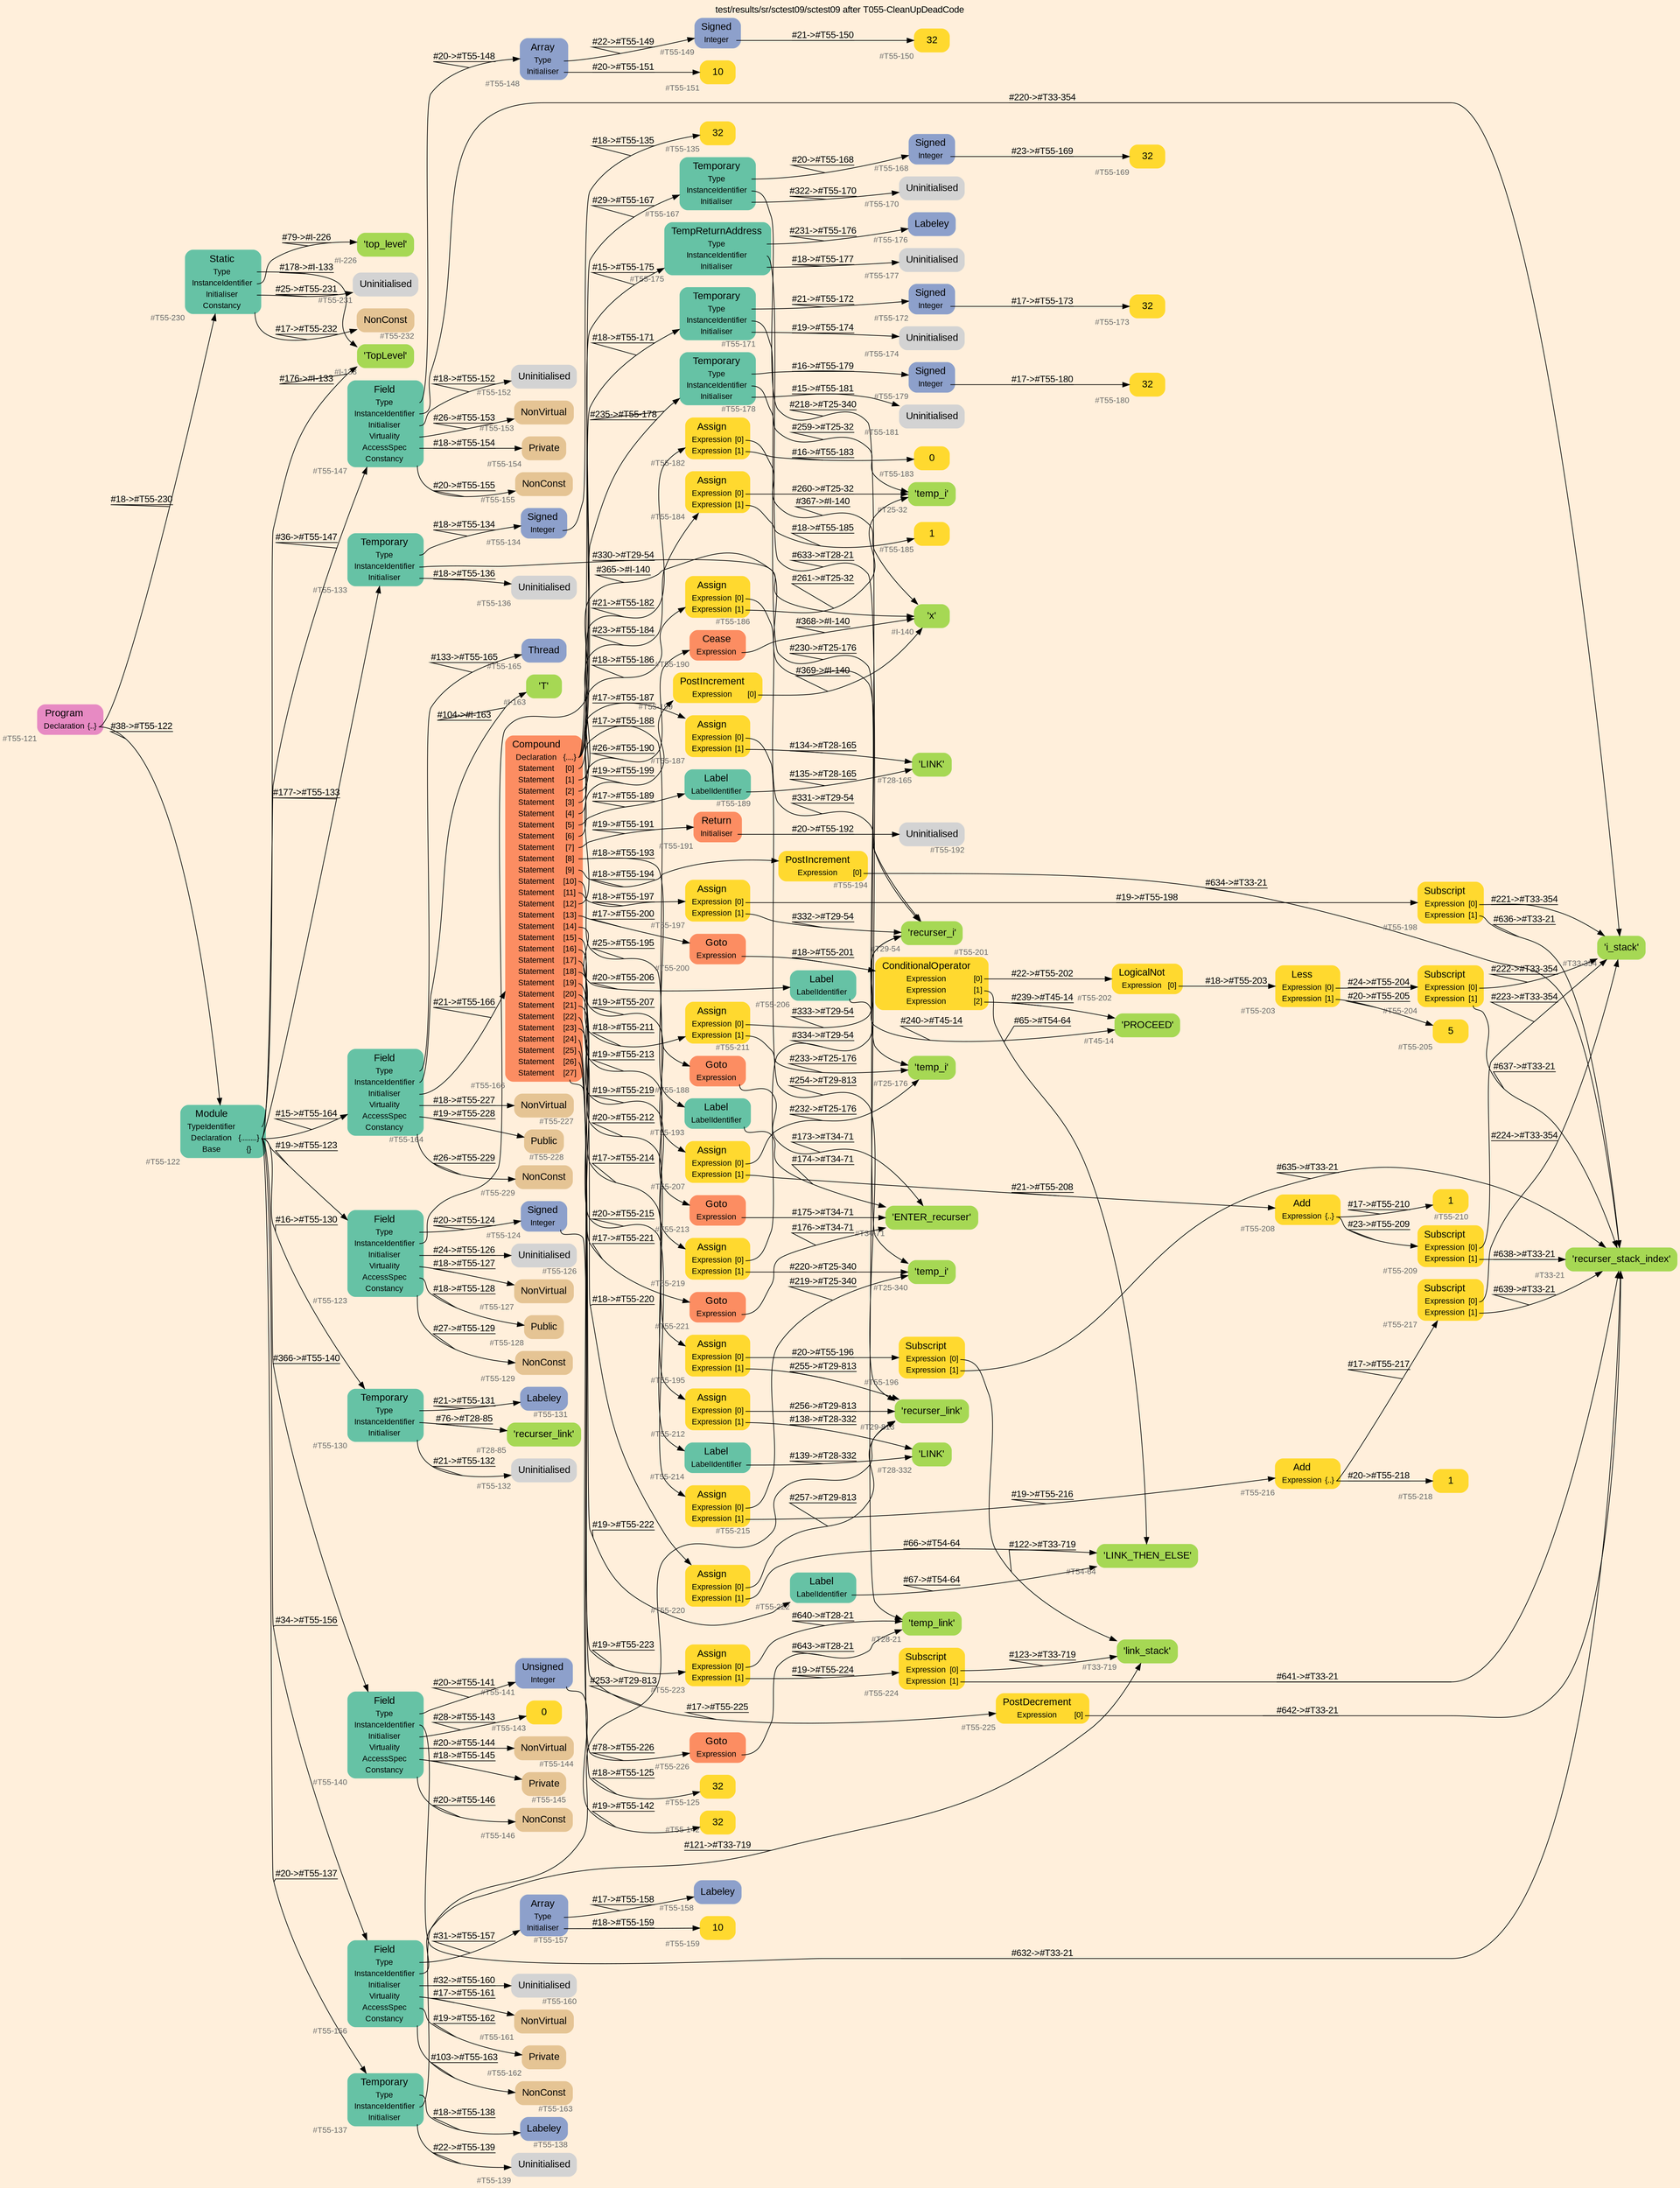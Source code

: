 digraph "test/results/sr/sctest09/sctest09 after T055-CleanUpDeadCode" {
label = "test/results/sr/sctest09/sctest09 after T055-CleanUpDeadCode"
labelloc = t
graph [
    rankdir = "LR"
    ranksep = 0.3
    bgcolor = antiquewhite1
    color = black
    fontcolor = black
    fontname = "Arial"
];
node [
    fontname = "Arial"
];
edge [
    fontname = "Arial"
];

// -------------------- node figure --------------------
// -------- block #T55-121 ----------
"#T55-121" [
    fillcolor = "/set28/4"
    xlabel = "#T55-121"
    fontsize = "12"
    fontcolor = grey40
    shape = "plaintext"
    label = <<TABLE BORDER="0" CELLBORDER="0" CELLSPACING="0">
     <TR><TD><FONT COLOR="black" POINT-SIZE="15">Program</FONT></TD></TR>
     <TR><TD><FONT COLOR="black" POINT-SIZE="12">Declaration</FONT></TD><TD PORT="port0"><FONT COLOR="black" POINT-SIZE="12">{..}</FONT></TD></TR>
    </TABLE>>
    style = "rounded,filled"
];

// -------- block #T55-122 ----------
"#T55-122" [
    fillcolor = "/set28/1"
    xlabel = "#T55-122"
    fontsize = "12"
    fontcolor = grey40
    shape = "plaintext"
    label = <<TABLE BORDER="0" CELLBORDER="0" CELLSPACING="0">
     <TR><TD><FONT COLOR="black" POINT-SIZE="15">Module</FONT></TD></TR>
     <TR><TD><FONT COLOR="black" POINT-SIZE="12">TypeIdentifier</FONT></TD><TD PORT="port0"></TD></TR>
     <TR><TD><FONT COLOR="black" POINT-SIZE="12">Declaration</FONT></TD><TD PORT="port1"><FONT COLOR="black" POINT-SIZE="12">{........}</FONT></TD></TR>
     <TR><TD><FONT COLOR="black" POINT-SIZE="12">Base</FONT></TD><TD PORT="port2"><FONT COLOR="black" POINT-SIZE="12">{}</FONT></TD></TR>
    </TABLE>>
    style = "rounded,filled"
];

// -------- block #I-133 ----------
"#I-133" [
    fillcolor = "/set28/5"
    xlabel = "#I-133"
    fontsize = "12"
    fontcolor = grey40
    shape = "plaintext"
    label = <<TABLE BORDER="0" CELLBORDER="0" CELLSPACING="0">
     <TR><TD><FONT COLOR="black" POINT-SIZE="15">'TopLevel'</FONT></TD></TR>
    </TABLE>>
    style = "rounded,filled"
];

// -------- block #T55-123 ----------
"#T55-123" [
    fillcolor = "/set28/1"
    xlabel = "#T55-123"
    fontsize = "12"
    fontcolor = grey40
    shape = "plaintext"
    label = <<TABLE BORDER="0" CELLBORDER="0" CELLSPACING="0">
     <TR><TD><FONT COLOR="black" POINT-SIZE="15">Field</FONT></TD></TR>
     <TR><TD><FONT COLOR="black" POINT-SIZE="12">Type</FONT></TD><TD PORT="port0"></TD></TR>
     <TR><TD><FONT COLOR="black" POINT-SIZE="12">InstanceIdentifier</FONT></TD><TD PORT="port1"></TD></TR>
     <TR><TD><FONT COLOR="black" POINT-SIZE="12">Initialiser</FONT></TD><TD PORT="port2"></TD></TR>
     <TR><TD><FONT COLOR="black" POINT-SIZE="12">Virtuality</FONT></TD><TD PORT="port3"></TD></TR>
     <TR><TD><FONT COLOR="black" POINT-SIZE="12">AccessSpec</FONT></TD><TD PORT="port4"></TD></TR>
     <TR><TD><FONT COLOR="black" POINT-SIZE="12">Constancy</FONT></TD><TD PORT="port5"></TD></TR>
    </TABLE>>
    style = "rounded,filled"
];

// -------- block #T55-124 ----------
"#T55-124" [
    fillcolor = "/set28/3"
    xlabel = "#T55-124"
    fontsize = "12"
    fontcolor = grey40
    shape = "plaintext"
    label = <<TABLE BORDER="0" CELLBORDER="0" CELLSPACING="0">
     <TR><TD><FONT COLOR="black" POINT-SIZE="15">Signed</FONT></TD></TR>
     <TR><TD><FONT COLOR="black" POINT-SIZE="12">Integer</FONT></TD><TD PORT="port0"></TD></TR>
    </TABLE>>
    style = "rounded,filled"
];

// -------- block #T55-125 ----------
"#T55-125" [
    fillcolor = "/set28/6"
    xlabel = "#T55-125"
    fontsize = "12"
    fontcolor = grey40
    shape = "plaintext"
    label = <<TABLE BORDER="0" CELLBORDER="0" CELLSPACING="0">
     <TR><TD><FONT COLOR="black" POINT-SIZE="15">32</FONT></TD></TR>
    </TABLE>>
    style = "rounded,filled"
];

// -------- block #I-140 ----------
"#I-140" [
    fillcolor = "/set28/5"
    xlabel = "#I-140"
    fontsize = "12"
    fontcolor = grey40
    shape = "plaintext"
    label = <<TABLE BORDER="0" CELLBORDER="0" CELLSPACING="0">
     <TR><TD><FONT COLOR="black" POINT-SIZE="15">'x'</FONT></TD></TR>
    </TABLE>>
    style = "rounded,filled"
];

// -------- block #T55-126 ----------
"#T55-126" [
    xlabel = "#T55-126"
    fontsize = "12"
    fontcolor = grey40
    shape = "plaintext"
    label = <<TABLE BORDER="0" CELLBORDER="0" CELLSPACING="0">
     <TR><TD><FONT COLOR="black" POINT-SIZE="15">Uninitialised</FONT></TD></TR>
    </TABLE>>
    style = "rounded,filled"
];

// -------- block #T55-127 ----------
"#T55-127" [
    fillcolor = "/set28/7"
    xlabel = "#T55-127"
    fontsize = "12"
    fontcolor = grey40
    shape = "plaintext"
    label = <<TABLE BORDER="0" CELLBORDER="0" CELLSPACING="0">
     <TR><TD><FONT COLOR="black" POINT-SIZE="15">NonVirtual</FONT></TD></TR>
    </TABLE>>
    style = "rounded,filled"
];

// -------- block #T55-128 ----------
"#T55-128" [
    fillcolor = "/set28/7"
    xlabel = "#T55-128"
    fontsize = "12"
    fontcolor = grey40
    shape = "plaintext"
    label = <<TABLE BORDER="0" CELLBORDER="0" CELLSPACING="0">
     <TR><TD><FONT COLOR="black" POINT-SIZE="15">Public</FONT></TD></TR>
    </TABLE>>
    style = "rounded,filled"
];

// -------- block #T55-129 ----------
"#T55-129" [
    fillcolor = "/set28/7"
    xlabel = "#T55-129"
    fontsize = "12"
    fontcolor = grey40
    shape = "plaintext"
    label = <<TABLE BORDER="0" CELLBORDER="0" CELLSPACING="0">
     <TR><TD><FONT COLOR="black" POINT-SIZE="15">NonConst</FONT></TD></TR>
    </TABLE>>
    style = "rounded,filled"
];

// -------- block #T55-130 ----------
"#T55-130" [
    fillcolor = "/set28/1"
    xlabel = "#T55-130"
    fontsize = "12"
    fontcolor = grey40
    shape = "plaintext"
    label = <<TABLE BORDER="0" CELLBORDER="0" CELLSPACING="0">
     <TR><TD><FONT COLOR="black" POINT-SIZE="15">Temporary</FONT></TD></TR>
     <TR><TD><FONT COLOR="black" POINT-SIZE="12">Type</FONT></TD><TD PORT="port0"></TD></TR>
     <TR><TD><FONT COLOR="black" POINT-SIZE="12">InstanceIdentifier</FONT></TD><TD PORT="port1"></TD></TR>
     <TR><TD><FONT COLOR="black" POINT-SIZE="12">Initialiser</FONT></TD><TD PORT="port2"></TD></TR>
    </TABLE>>
    style = "rounded,filled"
];

// -------- block #T55-131 ----------
"#T55-131" [
    fillcolor = "/set28/3"
    xlabel = "#T55-131"
    fontsize = "12"
    fontcolor = grey40
    shape = "plaintext"
    label = <<TABLE BORDER="0" CELLBORDER="0" CELLSPACING="0">
     <TR><TD><FONT COLOR="black" POINT-SIZE="15">Labeley</FONT></TD></TR>
    </TABLE>>
    style = "rounded,filled"
];

// -------- block #T28-85 ----------
"#T28-85" [
    fillcolor = "/set28/5"
    xlabel = "#T28-85"
    fontsize = "12"
    fontcolor = grey40
    shape = "plaintext"
    label = <<TABLE BORDER="0" CELLBORDER="0" CELLSPACING="0">
     <TR><TD><FONT COLOR="black" POINT-SIZE="15">'recurser_link'</FONT></TD></TR>
    </TABLE>>
    style = "rounded,filled"
];

// -------- block #T55-132 ----------
"#T55-132" [
    xlabel = "#T55-132"
    fontsize = "12"
    fontcolor = grey40
    shape = "plaintext"
    label = <<TABLE BORDER="0" CELLBORDER="0" CELLSPACING="0">
     <TR><TD><FONT COLOR="black" POINT-SIZE="15">Uninitialised</FONT></TD></TR>
    </TABLE>>
    style = "rounded,filled"
];

// -------- block #T55-133 ----------
"#T55-133" [
    fillcolor = "/set28/1"
    xlabel = "#T55-133"
    fontsize = "12"
    fontcolor = grey40
    shape = "plaintext"
    label = <<TABLE BORDER="0" CELLBORDER="0" CELLSPACING="0">
     <TR><TD><FONT COLOR="black" POINT-SIZE="15">Temporary</FONT></TD></TR>
     <TR><TD><FONT COLOR="black" POINT-SIZE="12">Type</FONT></TD><TD PORT="port0"></TD></TR>
     <TR><TD><FONT COLOR="black" POINT-SIZE="12">InstanceIdentifier</FONT></TD><TD PORT="port1"></TD></TR>
     <TR><TD><FONT COLOR="black" POINT-SIZE="12">Initialiser</FONT></TD><TD PORT="port2"></TD></TR>
    </TABLE>>
    style = "rounded,filled"
];

// -------- block #T55-134 ----------
"#T55-134" [
    fillcolor = "/set28/3"
    xlabel = "#T55-134"
    fontsize = "12"
    fontcolor = grey40
    shape = "plaintext"
    label = <<TABLE BORDER="0" CELLBORDER="0" CELLSPACING="0">
     <TR><TD><FONT COLOR="black" POINT-SIZE="15">Signed</FONT></TD></TR>
     <TR><TD><FONT COLOR="black" POINT-SIZE="12">Integer</FONT></TD><TD PORT="port0"></TD></TR>
    </TABLE>>
    style = "rounded,filled"
];

// -------- block #T55-135 ----------
"#T55-135" [
    fillcolor = "/set28/6"
    xlabel = "#T55-135"
    fontsize = "12"
    fontcolor = grey40
    shape = "plaintext"
    label = <<TABLE BORDER="0" CELLBORDER="0" CELLSPACING="0">
     <TR><TD><FONT COLOR="black" POINT-SIZE="15">32</FONT></TD></TR>
    </TABLE>>
    style = "rounded,filled"
];

// -------- block #T29-54 ----------
"#T29-54" [
    fillcolor = "/set28/5"
    xlabel = "#T29-54"
    fontsize = "12"
    fontcolor = grey40
    shape = "plaintext"
    label = <<TABLE BORDER="0" CELLBORDER="0" CELLSPACING="0">
     <TR><TD><FONT COLOR="black" POINT-SIZE="15">'recurser_i'</FONT></TD></TR>
    </TABLE>>
    style = "rounded,filled"
];

// -------- block #T55-136 ----------
"#T55-136" [
    xlabel = "#T55-136"
    fontsize = "12"
    fontcolor = grey40
    shape = "plaintext"
    label = <<TABLE BORDER="0" CELLBORDER="0" CELLSPACING="0">
     <TR><TD><FONT COLOR="black" POINT-SIZE="15">Uninitialised</FONT></TD></TR>
    </TABLE>>
    style = "rounded,filled"
];

// -------- block #T55-137 ----------
"#T55-137" [
    fillcolor = "/set28/1"
    xlabel = "#T55-137"
    fontsize = "12"
    fontcolor = grey40
    shape = "plaintext"
    label = <<TABLE BORDER="0" CELLBORDER="0" CELLSPACING="0">
     <TR><TD><FONT COLOR="black" POINT-SIZE="15">Temporary</FONT></TD></TR>
     <TR><TD><FONT COLOR="black" POINT-SIZE="12">Type</FONT></TD><TD PORT="port0"></TD></TR>
     <TR><TD><FONT COLOR="black" POINT-SIZE="12">InstanceIdentifier</FONT></TD><TD PORT="port1"></TD></TR>
     <TR><TD><FONT COLOR="black" POINT-SIZE="12">Initialiser</FONT></TD><TD PORT="port2"></TD></TR>
    </TABLE>>
    style = "rounded,filled"
];

// -------- block #T55-138 ----------
"#T55-138" [
    fillcolor = "/set28/3"
    xlabel = "#T55-138"
    fontsize = "12"
    fontcolor = grey40
    shape = "plaintext"
    label = <<TABLE BORDER="0" CELLBORDER="0" CELLSPACING="0">
     <TR><TD><FONT COLOR="black" POINT-SIZE="15">Labeley</FONT></TD></TR>
    </TABLE>>
    style = "rounded,filled"
];

// -------- block #T29-813 ----------
"#T29-813" [
    fillcolor = "/set28/5"
    xlabel = "#T29-813"
    fontsize = "12"
    fontcolor = grey40
    shape = "plaintext"
    label = <<TABLE BORDER="0" CELLBORDER="0" CELLSPACING="0">
     <TR><TD><FONT COLOR="black" POINT-SIZE="15">'recurser_link'</FONT></TD></TR>
    </TABLE>>
    style = "rounded,filled"
];

// -------- block #T55-139 ----------
"#T55-139" [
    xlabel = "#T55-139"
    fontsize = "12"
    fontcolor = grey40
    shape = "plaintext"
    label = <<TABLE BORDER="0" CELLBORDER="0" CELLSPACING="0">
     <TR><TD><FONT COLOR="black" POINT-SIZE="15">Uninitialised</FONT></TD></TR>
    </TABLE>>
    style = "rounded,filled"
];

// -------- block #T55-140 ----------
"#T55-140" [
    fillcolor = "/set28/1"
    xlabel = "#T55-140"
    fontsize = "12"
    fontcolor = grey40
    shape = "plaintext"
    label = <<TABLE BORDER="0" CELLBORDER="0" CELLSPACING="0">
     <TR><TD><FONT COLOR="black" POINT-SIZE="15">Field</FONT></TD></TR>
     <TR><TD><FONT COLOR="black" POINT-SIZE="12">Type</FONT></TD><TD PORT="port0"></TD></TR>
     <TR><TD><FONT COLOR="black" POINT-SIZE="12">InstanceIdentifier</FONT></TD><TD PORT="port1"></TD></TR>
     <TR><TD><FONT COLOR="black" POINT-SIZE="12">Initialiser</FONT></TD><TD PORT="port2"></TD></TR>
     <TR><TD><FONT COLOR="black" POINT-SIZE="12">Virtuality</FONT></TD><TD PORT="port3"></TD></TR>
     <TR><TD><FONT COLOR="black" POINT-SIZE="12">AccessSpec</FONT></TD><TD PORT="port4"></TD></TR>
     <TR><TD><FONT COLOR="black" POINT-SIZE="12">Constancy</FONT></TD><TD PORT="port5"></TD></TR>
    </TABLE>>
    style = "rounded,filled"
];

// -------- block #T55-141 ----------
"#T55-141" [
    fillcolor = "/set28/3"
    xlabel = "#T55-141"
    fontsize = "12"
    fontcolor = grey40
    shape = "plaintext"
    label = <<TABLE BORDER="0" CELLBORDER="0" CELLSPACING="0">
     <TR><TD><FONT COLOR="black" POINT-SIZE="15">Unsigned</FONT></TD></TR>
     <TR><TD><FONT COLOR="black" POINT-SIZE="12">Integer</FONT></TD><TD PORT="port0"></TD></TR>
    </TABLE>>
    style = "rounded,filled"
];

// -------- block #T55-142 ----------
"#T55-142" [
    fillcolor = "/set28/6"
    xlabel = "#T55-142"
    fontsize = "12"
    fontcolor = grey40
    shape = "plaintext"
    label = <<TABLE BORDER="0" CELLBORDER="0" CELLSPACING="0">
     <TR><TD><FONT COLOR="black" POINT-SIZE="15">32</FONT></TD></TR>
    </TABLE>>
    style = "rounded,filled"
];

// -------- block #T33-21 ----------
"#T33-21" [
    fillcolor = "/set28/5"
    xlabel = "#T33-21"
    fontsize = "12"
    fontcolor = grey40
    shape = "plaintext"
    label = <<TABLE BORDER="0" CELLBORDER="0" CELLSPACING="0">
     <TR><TD><FONT COLOR="black" POINT-SIZE="15">'recurser_stack_index'</FONT></TD></TR>
    </TABLE>>
    style = "rounded,filled"
];

// -------- block #T55-143 ----------
"#T55-143" [
    fillcolor = "/set28/6"
    xlabel = "#T55-143"
    fontsize = "12"
    fontcolor = grey40
    shape = "plaintext"
    label = <<TABLE BORDER="0" CELLBORDER="0" CELLSPACING="0">
     <TR><TD><FONT COLOR="black" POINT-SIZE="15">0</FONT></TD></TR>
    </TABLE>>
    style = "rounded,filled"
];

// -------- block #T55-144 ----------
"#T55-144" [
    fillcolor = "/set28/7"
    xlabel = "#T55-144"
    fontsize = "12"
    fontcolor = grey40
    shape = "plaintext"
    label = <<TABLE BORDER="0" CELLBORDER="0" CELLSPACING="0">
     <TR><TD><FONT COLOR="black" POINT-SIZE="15">NonVirtual</FONT></TD></TR>
    </TABLE>>
    style = "rounded,filled"
];

// -------- block #T55-145 ----------
"#T55-145" [
    fillcolor = "/set28/7"
    xlabel = "#T55-145"
    fontsize = "12"
    fontcolor = grey40
    shape = "plaintext"
    label = <<TABLE BORDER="0" CELLBORDER="0" CELLSPACING="0">
     <TR><TD><FONT COLOR="black" POINT-SIZE="15">Private</FONT></TD></TR>
    </TABLE>>
    style = "rounded,filled"
];

// -------- block #T55-146 ----------
"#T55-146" [
    fillcolor = "/set28/7"
    xlabel = "#T55-146"
    fontsize = "12"
    fontcolor = grey40
    shape = "plaintext"
    label = <<TABLE BORDER="0" CELLBORDER="0" CELLSPACING="0">
     <TR><TD><FONT COLOR="black" POINT-SIZE="15">NonConst</FONT></TD></TR>
    </TABLE>>
    style = "rounded,filled"
];

// -------- block #T55-147 ----------
"#T55-147" [
    fillcolor = "/set28/1"
    xlabel = "#T55-147"
    fontsize = "12"
    fontcolor = grey40
    shape = "plaintext"
    label = <<TABLE BORDER="0" CELLBORDER="0" CELLSPACING="0">
     <TR><TD><FONT COLOR="black" POINT-SIZE="15">Field</FONT></TD></TR>
     <TR><TD><FONT COLOR="black" POINT-SIZE="12">Type</FONT></TD><TD PORT="port0"></TD></TR>
     <TR><TD><FONT COLOR="black" POINT-SIZE="12">InstanceIdentifier</FONT></TD><TD PORT="port1"></TD></TR>
     <TR><TD><FONT COLOR="black" POINT-SIZE="12">Initialiser</FONT></TD><TD PORT="port2"></TD></TR>
     <TR><TD><FONT COLOR="black" POINT-SIZE="12">Virtuality</FONT></TD><TD PORT="port3"></TD></TR>
     <TR><TD><FONT COLOR="black" POINT-SIZE="12">AccessSpec</FONT></TD><TD PORT="port4"></TD></TR>
     <TR><TD><FONT COLOR="black" POINT-SIZE="12">Constancy</FONT></TD><TD PORT="port5"></TD></TR>
    </TABLE>>
    style = "rounded,filled"
];

// -------- block #T55-148 ----------
"#T55-148" [
    fillcolor = "/set28/3"
    xlabel = "#T55-148"
    fontsize = "12"
    fontcolor = grey40
    shape = "plaintext"
    label = <<TABLE BORDER="0" CELLBORDER="0" CELLSPACING="0">
     <TR><TD><FONT COLOR="black" POINT-SIZE="15">Array</FONT></TD></TR>
     <TR><TD><FONT COLOR="black" POINT-SIZE="12">Type</FONT></TD><TD PORT="port0"></TD></TR>
     <TR><TD><FONT COLOR="black" POINT-SIZE="12">Initialiser</FONT></TD><TD PORT="port1"></TD></TR>
    </TABLE>>
    style = "rounded,filled"
];

// -------- block #T55-149 ----------
"#T55-149" [
    fillcolor = "/set28/3"
    xlabel = "#T55-149"
    fontsize = "12"
    fontcolor = grey40
    shape = "plaintext"
    label = <<TABLE BORDER="0" CELLBORDER="0" CELLSPACING="0">
     <TR><TD><FONT COLOR="black" POINT-SIZE="15">Signed</FONT></TD></TR>
     <TR><TD><FONT COLOR="black" POINT-SIZE="12">Integer</FONT></TD><TD PORT="port0"></TD></TR>
    </TABLE>>
    style = "rounded,filled"
];

// -------- block #T55-150 ----------
"#T55-150" [
    fillcolor = "/set28/6"
    xlabel = "#T55-150"
    fontsize = "12"
    fontcolor = grey40
    shape = "plaintext"
    label = <<TABLE BORDER="0" CELLBORDER="0" CELLSPACING="0">
     <TR><TD><FONT COLOR="black" POINT-SIZE="15">32</FONT></TD></TR>
    </TABLE>>
    style = "rounded,filled"
];

// -------- block #T55-151 ----------
"#T55-151" [
    fillcolor = "/set28/6"
    xlabel = "#T55-151"
    fontsize = "12"
    fontcolor = grey40
    shape = "plaintext"
    label = <<TABLE BORDER="0" CELLBORDER="0" CELLSPACING="0">
     <TR><TD><FONT COLOR="black" POINT-SIZE="15">10</FONT></TD></TR>
    </TABLE>>
    style = "rounded,filled"
];

// -------- block #T33-354 ----------
"#T33-354" [
    fillcolor = "/set28/5"
    xlabel = "#T33-354"
    fontsize = "12"
    fontcolor = grey40
    shape = "plaintext"
    label = <<TABLE BORDER="0" CELLBORDER="0" CELLSPACING="0">
     <TR><TD><FONT COLOR="black" POINT-SIZE="15">'i_stack'</FONT></TD></TR>
    </TABLE>>
    style = "rounded,filled"
];

// -------- block #T55-152 ----------
"#T55-152" [
    xlabel = "#T55-152"
    fontsize = "12"
    fontcolor = grey40
    shape = "plaintext"
    label = <<TABLE BORDER="0" CELLBORDER="0" CELLSPACING="0">
     <TR><TD><FONT COLOR="black" POINT-SIZE="15">Uninitialised</FONT></TD></TR>
    </TABLE>>
    style = "rounded,filled"
];

// -------- block #T55-153 ----------
"#T55-153" [
    fillcolor = "/set28/7"
    xlabel = "#T55-153"
    fontsize = "12"
    fontcolor = grey40
    shape = "plaintext"
    label = <<TABLE BORDER="0" CELLBORDER="0" CELLSPACING="0">
     <TR><TD><FONT COLOR="black" POINT-SIZE="15">NonVirtual</FONT></TD></TR>
    </TABLE>>
    style = "rounded,filled"
];

// -------- block #T55-154 ----------
"#T55-154" [
    fillcolor = "/set28/7"
    xlabel = "#T55-154"
    fontsize = "12"
    fontcolor = grey40
    shape = "plaintext"
    label = <<TABLE BORDER="0" CELLBORDER="0" CELLSPACING="0">
     <TR><TD><FONT COLOR="black" POINT-SIZE="15">Private</FONT></TD></TR>
    </TABLE>>
    style = "rounded,filled"
];

// -------- block #T55-155 ----------
"#T55-155" [
    fillcolor = "/set28/7"
    xlabel = "#T55-155"
    fontsize = "12"
    fontcolor = grey40
    shape = "plaintext"
    label = <<TABLE BORDER="0" CELLBORDER="0" CELLSPACING="0">
     <TR><TD><FONT COLOR="black" POINT-SIZE="15">NonConst</FONT></TD></TR>
    </TABLE>>
    style = "rounded,filled"
];

// -------- block #T55-156 ----------
"#T55-156" [
    fillcolor = "/set28/1"
    xlabel = "#T55-156"
    fontsize = "12"
    fontcolor = grey40
    shape = "plaintext"
    label = <<TABLE BORDER="0" CELLBORDER="0" CELLSPACING="0">
     <TR><TD><FONT COLOR="black" POINT-SIZE="15">Field</FONT></TD></TR>
     <TR><TD><FONT COLOR="black" POINT-SIZE="12">Type</FONT></TD><TD PORT="port0"></TD></TR>
     <TR><TD><FONT COLOR="black" POINT-SIZE="12">InstanceIdentifier</FONT></TD><TD PORT="port1"></TD></TR>
     <TR><TD><FONT COLOR="black" POINT-SIZE="12">Initialiser</FONT></TD><TD PORT="port2"></TD></TR>
     <TR><TD><FONT COLOR="black" POINT-SIZE="12">Virtuality</FONT></TD><TD PORT="port3"></TD></TR>
     <TR><TD><FONT COLOR="black" POINT-SIZE="12">AccessSpec</FONT></TD><TD PORT="port4"></TD></TR>
     <TR><TD><FONT COLOR="black" POINT-SIZE="12">Constancy</FONT></TD><TD PORT="port5"></TD></TR>
    </TABLE>>
    style = "rounded,filled"
];

// -------- block #T55-157 ----------
"#T55-157" [
    fillcolor = "/set28/3"
    xlabel = "#T55-157"
    fontsize = "12"
    fontcolor = grey40
    shape = "plaintext"
    label = <<TABLE BORDER="0" CELLBORDER="0" CELLSPACING="0">
     <TR><TD><FONT COLOR="black" POINT-SIZE="15">Array</FONT></TD></TR>
     <TR><TD><FONT COLOR="black" POINT-SIZE="12">Type</FONT></TD><TD PORT="port0"></TD></TR>
     <TR><TD><FONT COLOR="black" POINT-SIZE="12">Initialiser</FONT></TD><TD PORT="port1"></TD></TR>
    </TABLE>>
    style = "rounded,filled"
];

// -------- block #T55-158 ----------
"#T55-158" [
    fillcolor = "/set28/3"
    xlabel = "#T55-158"
    fontsize = "12"
    fontcolor = grey40
    shape = "plaintext"
    label = <<TABLE BORDER="0" CELLBORDER="0" CELLSPACING="0">
     <TR><TD><FONT COLOR="black" POINT-SIZE="15">Labeley</FONT></TD></TR>
    </TABLE>>
    style = "rounded,filled"
];

// -------- block #T55-159 ----------
"#T55-159" [
    fillcolor = "/set28/6"
    xlabel = "#T55-159"
    fontsize = "12"
    fontcolor = grey40
    shape = "plaintext"
    label = <<TABLE BORDER="0" CELLBORDER="0" CELLSPACING="0">
     <TR><TD><FONT COLOR="black" POINT-SIZE="15">10</FONT></TD></TR>
    </TABLE>>
    style = "rounded,filled"
];

// -------- block #T33-719 ----------
"#T33-719" [
    fillcolor = "/set28/5"
    xlabel = "#T33-719"
    fontsize = "12"
    fontcolor = grey40
    shape = "plaintext"
    label = <<TABLE BORDER="0" CELLBORDER="0" CELLSPACING="0">
     <TR><TD><FONT COLOR="black" POINT-SIZE="15">'link_stack'</FONT></TD></TR>
    </TABLE>>
    style = "rounded,filled"
];

// -------- block #T55-160 ----------
"#T55-160" [
    xlabel = "#T55-160"
    fontsize = "12"
    fontcolor = grey40
    shape = "plaintext"
    label = <<TABLE BORDER="0" CELLBORDER="0" CELLSPACING="0">
     <TR><TD><FONT COLOR="black" POINT-SIZE="15">Uninitialised</FONT></TD></TR>
    </TABLE>>
    style = "rounded,filled"
];

// -------- block #T55-161 ----------
"#T55-161" [
    fillcolor = "/set28/7"
    xlabel = "#T55-161"
    fontsize = "12"
    fontcolor = grey40
    shape = "plaintext"
    label = <<TABLE BORDER="0" CELLBORDER="0" CELLSPACING="0">
     <TR><TD><FONT COLOR="black" POINT-SIZE="15">NonVirtual</FONT></TD></TR>
    </TABLE>>
    style = "rounded,filled"
];

// -------- block #T55-162 ----------
"#T55-162" [
    fillcolor = "/set28/7"
    xlabel = "#T55-162"
    fontsize = "12"
    fontcolor = grey40
    shape = "plaintext"
    label = <<TABLE BORDER="0" CELLBORDER="0" CELLSPACING="0">
     <TR><TD><FONT COLOR="black" POINT-SIZE="15">Private</FONT></TD></TR>
    </TABLE>>
    style = "rounded,filled"
];

// -------- block #T55-163 ----------
"#T55-163" [
    fillcolor = "/set28/7"
    xlabel = "#T55-163"
    fontsize = "12"
    fontcolor = grey40
    shape = "plaintext"
    label = <<TABLE BORDER="0" CELLBORDER="0" CELLSPACING="0">
     <TR><TD><FONT COLOR="black" POINT-SIZE="15">NonConst</FONT></TD></TR>
    </TABLE>>
    style = "rounded,filled"
];

// -------- block #T55-164 ----------
"#T55-164" [
    fillcolor = "/set28/1"
    xlabel = "#T55-164"
    fontsize = "12"
    fontcolor = grey40
    shape = "plaintext"
    label = <<TABLE BORDER="0" CELLBORDER="0" CELLSPACING="0">
     <TR><TD><FONT COLOR="black" POINT-SIZE="15">Field</FONT></TD></TR>
     <TR><TD><FONT COLOR="black" POINT-SIZE="12">Type</FONT></TD><TD PORT="port0"></TD></TR>
     <TR><TD><FONT COLOR="black" POINT-SIZE="12">InstanceIdentifier</FONT></TD><TD PORT="port1"></TD></TR>
     <TR><TD><FONT COLOR="black" POINT-SIZE="12">Initialiser</FONT></TD><TD PORT="port2"></TD></TR>
     <TR><TD><FONT COLOR="black" POINT-SIZE="12">Virtuality</FONT></TD><TD PORT="port3"></TD></TR>
     <TR><TD><FONT COLOR="black" POINT-SIZE="12">AccessSpec</FONT></TD><TD PORT="port4"></TD></TR>
     <TR><TD><FONT COLOR="black" POINT-SIZE="12">Constancy</FONT></TD><TD PORT="port5"></TD></TR>
    </TABLE>>
    style = "rounded,filled"
];

// -------- block #T55-165 ----------
"#T55-165" [
    fillcolor = "/set28/3"
    xlabel = "#T55-165"
    fontsize = "12"
    fontcolor = grey40
    shape = "plaintext"
    label = <<TABLE BORDER="0" CELLBORDER="0" CELLSPACING="0">
     <TR><TD><FONT COLOR="black" POINT-SIZE="15">Thread</FONT></TD></TR>
    </TABLE>>
    style = "rounded,filled"
];

// -------- block #I-163 ----------
"#I-163" [
    fillcolor = "/set28/5"
    xlabel = "#I-163"
    fontsize = "12"
    fontcolor = grey40
    shape = "plaintext"
    label = <<TABLE BORDER="0" CELLBORDER="0" CELLSPACING="0">
     <TR><TD><FONT COLOR="black" POINT-SIZE="15">'T'</FONT></TD></TR>
    </TABLE>>
    style = "rounded,filled"
];

// -------- block #T55-166 ----------
"#T55-166" [
    fillcolor = "/set28/2"
    xlabel = "#T55-166"
    fontsize = "12"
    fontcolor = grey40
    shape = "plaintext"
    label = <<TABLE BORDER="0" CELLBORDER="0" CELLSPACING="0">
     <TR><TD><FONT COLOR="black" POINT-SIZE="15">Compound</FONT></TD></TR>
     <TR><TD><FONT COLOR="black" POINT-SIZE="12">Declaration</FONT></TD><TD PORT="port0"><FONT COLOR="black" POINT-SIZE="12">{....}</FONT></TD></TR>
     <TR><TD><FONT COLOR="black" POINT-SIZE="12">Statement</FONT></TD><TD PORT="port1"><FONT COLOR="black" POINT-SIZE="12">[0]</FONT></TD></TR>
     <TR><TD><FONT COLOR="black" POINT-SIZE="12">Statement</FONT></TD><TD PORT="port2"><FONT COLOR="black" POINT-SIZE="12">[1]</FONT></TD></TR>
     <TR><TD><FONT COLOR="black" POINT-SIZE="12">Statement</FONT></TD><TD PORT="port3"><FONT COLOR="black" POINT-SIZE="12">[2]</FONT></TD></TR>
     <TR><TD><FONT COLOR="black" POINT-SIZE="12">Statement</FONT></TD><TD PORT="port4"><FONT COLOR="black" POINT-SIZE="12">[3]</FONT></TD></TR>
     <TR><TD><FONT COLOR="black" POINT-SIZE="12">Statement</FONT></TD><TD PORT="port5"><FONT COLOR="black" POINT-SIZE="12">[4]</FONT></TD></TR>
     <TR><TD><FONT COLOR="black" POINT-SIZE="12">Statement</FONT></TD><TD PORT="port6"><FONT COLOR="black" POINT-SIZE="12">[5]</FONT></TD></TR>
     <TR><TD><FONT COLOR="black" POINT-SIZE="12">Statement</FONT></TD><TD PORT="port7"><FONT COLOR="black" POINT-SIZE="12">[6]</FONT></TD></TR>
     <TR><TD><FONT COLOR="black" POINT-SIZE="12">Statement</FONT></TD><TD PORT="port8"><FONT COLOR="black" POINT-SIZE="12">[7]</FONT></TD></TR>
     <TR><TD><FONT COLOR="black" POINT-SIZE="12">Statement</FONT></TD><TD PORT="port9"><FONT COLOR="black" POINT-SIZE="12">[8]</FONT></TD></TR>
     <TR><TD><FONT COLOR="black" POINT-SIZE="12">Statement</FONT></TD><TD PORT="port10"><FONT COLOR="black" POINT-SIZE="12">[9]</FONT></TD></TR>
     <TR><TD><FONT COLOR="black" POINT-SIZE="12">Statement</FONT></TD><TD PORT="port11"><FONT COLOR="black" POINT-SIZE="12">[10]</FONT></TD></TR>
     <TR><TD><FONT COLOR="black" POINT-SIZE="12">Statement</FONT></TD><TD PORT="port12"><FONT COLOR="black" POINT-SIZE="12">[11]</FONT></TD></TR>
     <TR><TD><FONT COLOR="black" POINT-SIZE="12">Statement</FONT></TD><TD PORT="port13"><FONT COLOR="black" POINT-SIZE="12">[12]</FONT></TD></TR>
     <TR><TD><FONT COLOR="black" POINT-SIZE="12">Statement</FONT></TD><TD PORT="port14"><FONT COLOR="black" POINT-SIZE="12">[13]</FONT></TD></TR>
     <TR><TD><FONT COLOR="black" POINT-SIZE="12">Statement</FONT></TD><TD PORT="port15"><FONT COLOR="black" POINT-SIZE="12">[14]</FONT></TD></TR>
     <TR><TD><FONT COLOR="black" POINT-SIZE="12">Statement</FONT></TD><TD PORT="port16"><FONT COLOR="black" POINT-SIZE="12">[15]</FONT></TD></TR>
     <TR><TD><FONT COLOR="black" POINT-SIZE="12">Statement</FONT></TD><TD PORT="port17"><FONT COLOR="black" POINT-SIZE="12">[16]</FONT></TD></TR>
     <TR><TD><FONT COLOR="black" POINT-SIZE="12">Statement</FONT></TD><TD PORT="port18"><FONT COLOR="black" POINT-SIZE="12">[17]</FONT></TD></TR>
     <TR><TD><FONT COLOR="black" POINT-SIZE="12">Statement</FONT></TD><TD PORT="port19"><FONT COLOR="black" POINT-SIZE="12">[18]</FONT></TD></TR>
     <TR><TD><FONT COLOR="black" POINT-SIZE="12">Statement</FONT></TD><TD PORT="port20"><FONT COLOR="black" POINT-SIZE="12">[19]</FONT></TD></TR>
     <TR><TD><FONT COLOR="black" POINT-SIZE="12">Statement</FONT></TD><TD PORT="port21"><FONT COLOR="black" POINT-SIZE="12">[20]</FONT></TD></TR>
     <TR><TD><FONT COLOR="black" POINT-SIZE="12">Statement</FONT></TD><TD PORT="port22"><FONT COLOR="black" POINT-SIZE="12">[21]</FONT></TD></TR>
     <TR><TD><FONT COLOR="black" POINT-SIZE="12">Statement</FONT></TD><TD PORT="port23"><FONT COLOR="black" POINT-SIZE="12">[22]</FONT></TD></TR>
     <TR><TD><FONT COLOR="black" POINT-SIZE="12">Statement</FONT></TD><TD PORT="port24"><FONT COLOR="black" POINT-SIZE="12">[23]</FONT></TD></TR>
     <TR><TD><FONT COLOR="black" POINT-SIZE="12">Statement</FONT></TD><TD PORT="port25"><FONT COLOR="black" POINT-SIZE="12">[24]</FONT></TD></TR>
     <TR><TD><FONT COLOR="black" POINT-SIZE="12">Statement</FONT></TD><TD PORT="port26"><FONT COLOR="black" POINT-SIZE="12">[25]</FONT></TD></TR>
     <TR><TD><FONT COLOR="black" POINT-SIZE="12">Statement</FONT></TD><TD PORT="port27"><FONT COLOR="black" POINT-SIZE="12">[26]</FONT></TD></TR>
     <TR><TD><FONT COLOR="black" POINT-SIZE="12">Statement</FONT></TD><TD PORT="port28"><FONT COLOR="black" POINT-SIZE="12">[27]</FONT></TD></TR>
    </TABLE>>
    style = "rounded,filled"
];

// -------- block #T55-167 ----------
"#T55-167" [
    fillcolor = "/set28/1"
    xlabel = "#T55-167"
    fontsize = "12"
    fontcolor = grey40
    shape = "plaintext"
    label = <<TABLE BORDER="0" CELLBORDER="0" CELLSPACING="0">
     <TR><TD><FONT COLOR="black" POINT-SIZE="15">Temporary</FONT></TD></TR>
     <TR><TD><FONT COLOR="black" POINT-SIZE="12">Type</FONT></TD><TD PORT="port0"></TD></TR>
     <TR><TD><FONT COLOR="black" POINT-SIZE="12">InstanceIdentifier</FONT></TD><TD PORT="port1"></TD></TR>
     <TR><TD><FONT COLOR="black" POINT-SIZE="12">Initialiser</FONT></TD><TD PORT="port2"></TD></TR>
    </TABLE>>
    style = "rounded,filled"
];

// -------- block #T55-168 ----------
"#T55-168" [
    fillcolor = "/set28/3"
    xlabel = "#T55-168"
    fontsize = "12"
    fontcolor = grey40
    shape = "plaintext"
    label = <<TABLE BORDER="0" CELLBORDER="0" CELLSPACING="0">
     <TR><TD><FONT COLOR="black" POINT-SIZE="15">Signed</FONT></TD></TR>
     <TR><TD><FONT COLOR="black" POINT-SIZE="12">Integer</FONT></TD><TD PORT="port0"></TD></TR>
    </TABLE>>
    style = "rounded,filled"
];

// -------- block #T55-169 ----------
"#T55-169" [
    fillcolor = "/set28/6"
    xlabel = "#T55-169"
    fontsize = "12"
    fontcolor = grey40
    shape = "plaintext"
    label = <<TABLE BORDER="0" CELLBORDER="0" CELLSPACING="0">
     <TR><TD><FONT COLOR="black" POINT-SIZE="15">32</FONT></TD></TR>
    </TABLE>>
    style = "rounded,filled"
];

// -------- block #T25-340 ----------
"#T25-340" [
    fillcolor = "/set28/5"
    xlabel = "#T25-340"
    fontsize = "12"
    fontcolor = grey40
    shape = "plaintext"
    label = <<TABLE BORDER="0" CELLBORDER="0" CELLSPACING="0">
     <TR><TD><FONT COLOR="black" POINT-SIZE="15">'temp_i'</FONT></TD></TR>
    </TABLE>>
    style = "rounded,filled"
];

// -------- block #T55-170 ----------
"#T55-170" [
    xlabel = "#T55-170"
    fontsize = "12"
    fontcolor = grey40
    shape = "plaintext"
    label = <<TABLE BORDER="0" CELLBORDER="0" CELLSPACING="0">
     <TR><TD><FONT COLOR="black" POINT-SIZE="15">Uninitialised</FONT></TD></TR>
    </TABLE>>
    style = "rounded,filled"
];

// -------- block #T55-171 ----------
"#T55-171" [
    fillcolor = "/set28/1"
    xlabel = "#T55-171"
    fontsize = "12"
    fontcolor = grey40
    shape = "plaintext"
    label = <<TABLE BORDER="0" CELLBORDER="0" CELLSPACING="0">
     <TR><TD><FONT COLOR="black" POINT-SIZE="15">Temporary</FONT></TD></TR>
     <TR><TD><FONT COLOR="black" POINT-SIZE="12">Type</FONT></TD><TD PORT="port0"></TD></TR>
     <TR><TD><FONT COLOR="black" POINT-SIZE="12">InstanceIdentifier</FONT></TD><TD PORT="port1"></TD></TR>
     <TR><TD><FONT COLOR="black" POINT-SIZE="12">Initialiser</FONT></TD><TD PORT="port2"></TD></TR>
    </TABLE>>
    style = "rounded,filled"
];

// -------- block #T55-172 ----------
"#T55-172" [
    fillcolor = "/set28/3"
    xlabel = "#T55-172"
    fontsize = "12"
    fontcolor = grey40
    shape = "plaintext"
    label = <<TABLE BORDER="0" CELLBORDER="0" CELLSPACING="0">
     <TR><TD><FONT COLOR="black" POINT-SIZE="15">Signed</FONT></TD></TR>
     <TR><TD><FONT COLOR="black" POINT-SIZE="12">Integer</FONT></TD><TD PORT="port0"></TD></TR>
    </TABLE>>
    style = "rounded,filled"
];

// -------- block #T55-173 ----------
"#T55-173" [
    fillcolor = "/set28/6"
    xlabel = "#T55-173"
    fontsize = "12"
    fontcolor = grey40
    shape = "plaintext"
    label = <<TABLE BORDER="0" CELLBORDER="0" CELLSPACING="0">
     <TR><TD><FONT COLOR="black" POINT-SIZE="15">32</FONT></TD></TR>
    </TABLE>>
    style = "rounded,filled"
];

// -------- block #T25-176 ----------
"#T25-176" [
    fillcolor = "/set28/5"
    xlabel = "#T25-176"
    fontsize = "12"
    fontcolor = grey40
    shape = "plaintext"
    label = <<TABLE BORDER="0" CELLBORDER="0" CELLSPACING="0">
     <TR><TD><FONT COLOR="black" POINT-SIZE="15">'temp_i'</FONT></TD></TR>
    </TABLE>>
    style = "rounded,filled"
];

// -------- block #T55-174 ----------
"#T55-174" [
    xlabel = "#T55-174"
    fontsize = "12"
    fontcolor = grey40
    shape = "plaintext"
    label = <<TABLE BORDER="0" CELLBORDER="0" CELLSPACING="0">
     <TR><TD><FONT COLOR="black" POINT-SIZE="15">Uninitialised</FONT></TD></TR>
    </TABLE>>
    style = "rounded,filled"
];

// -------- block #T55-175 ----------
"#T55-175" [
    fillcolor = "/set28/1"
    xlabel = "#T55-175"
    fontsize = "12"
    fontcolor = grey40
    shape = "plaintext"
    label = <<TABLE BORDER="0" CELLBORDER="0" CELLSPACING="0">
     <TR><TD><FONT COLOR="black" POINT-SIZE="15">TempReturnAddress</FONT></TD></TR>
     <TR><TD><FONT COLOR="black" POINT-SIZE="12">Type</FONT></TD><TD PORT="port0"></TD></TR>
     <TR><TD><FONT COLOR="black" POINT-SIZE="12">InstanceIdentifier</FONT></TD><TD PORT="port1"></TD></TR>
     <TR><TD><FONT COLOR="black" POINT-SIZE="12">Initialiser</FONT></TD><TD PORT="port2"></TD></TR>
    </TABLE>>
    style = "rounded,filled"
];

// -------- block #T55-176 ----------
"#T55-176" [
    fillcolor = "/set28/3"
    xlabel = "#T55-176"
    fontsize = "12"
    fontcolor = grey40
    shape = "plaintext"
    label = <<TABLE BORDER="0" CELLBORDER="0" CELLSPACING="0">
     <TR><TD><FONT COLOR="black" POINT-SIZE="15">Labeley</FONT></TD></TR>
    </TABLE>>
    style = "rounded,filled"
];

// -------- block #T28-21 ----------
"#T28-21" [
    fillcolor = "/set28/5"
    xlabel = "#T28-21"
    fontsize = "12"
    fontcolor = grey40
    shape = "plaintext"
    label = <<TABLE BORDER="0" CELLBORDER="0" CELLSPACING="0">
     <TR><TD><FONT COLOR="black" POINT-SIZE="15">'temp_link'</FONT></TD></TR>
    </TABLE>>
    style = "rounded,filled"
];

// -------- block #T55-177 ----------
"#T55-177" [
    xlabel = "#T55-177"
    fontsize = "12"
    fontcolor = grey40
    shape = "plaintext"
    label = <<TABLE BORDER="0" CELLBORDER="0" CELLSPACING="0">
     <TR><TD><FONT COLOR="black" POINT-SIZE="15">Uninitialised</FONT></TD></TR>
    </TABLE>>
    style = "rounded,filled"
];

// -------- block #T55-178 ----------
"#T55-178" [
    fillcolor = "/set28/1"
    xlabel = "#T55-178"
    fontsize = "12"
    fontcolor = grey40
    shape = "plaintext"
    label = <<TABLE BORDER="0" CELLBORDER="0" CELLSPACING="0">
     <TR><TD><FONT COLOR="black" POINT-SIZE="15">Temporary</FONT></TD></TR>
     <TR><TD><FONT COLOR="black" POINT-SIZE="12">Type</FONT></TD><TD PORT="port0"></TD></TR>
     <TR><TD><FONT COLOR="black" POINT-SIZE="12">InstanceIdentifier</FONT></TD><TD PORT="port1"></TD></TR>
     <TR><TD><FONT COLOR="black" POINT-SIZE="12">Initialiser</FONT></TD><TD PORT="port2"></TD></TR>
    </TABLE>>
    style = "rounded,filled"
];

// -------- block #T55-179 ----------
"#T55-179" [
    fillcolor = "/set28/3"
    xlabel = "#T55-179"
    fontsize = "12"
    fontcolor = grey40
    shape = "plaintext"
    label = <<TABLE BORDER="0" CELLBORDER="0" CELLSPACING="0">
     <TR><TD><FONT COLOR="black" POINT-SIZE="15">Signed</FONT></TD></TR>
     <TR><TD><FONT COLOR="black" POINT-SIZE="12">Integer</FONT></TD><TD PORT="port0"></TD></TR>
    </TABLE>>
    style = "rounded,filled"
];

// -------- block #T55-180 ----------
"#T55-180" [
    fillcolor = "/set28/6"
    xlabel = "#T55-180"
    fontsize = "12"
    fontcolor = grey40
    shape = "plaintext"
    label = <<TABLE BORDER="0" CELLBORDER="0" CELLSPACING="0">
     <TR><TD><FONT COLOR="black" POINT-SIZE="15">32</FONT></TD></TR>
    </TABLE>>
    style = "rounded,filled"
];

// -------- block #T25-32 ----------
"#T25-32" [
    fillcolor = "/set28/5"
    xlabel = "#T25-32"
    fontsize = "12"
    fontcolor = grey40
    shape = "plaintext"
    label = <<TABLE BORDER="0" CELLBORDER="0" CELLSPACING="0">
     <TR><TD><FONT COLOR="black" POINT-SIZE="15">'temp_i'</FONT></TD></TR>
    </TABLE>>
    style = "rounded,filled"
];

// -------- block #T55-181 ----------
"#T55-181" [
    xlabel = "#T55-181"
    fontsize = "12"
    fontcolor = grey40
    shape = "plaintext"
    label = <<TABLE BORDER="0" CELLBORDER="0" CELLSPACING="0">
     <TR><TD><FONT COLOR="black" POINT-SIZE="15">Uninitialised</FONT></TD></TR>
    </TABLE>>
    style = "rounded,filled"
];

// -------- block #T55-182 ----------
"#T55-182" [
    fillcolor = "/set28/6"
    xlabel = "#T55-182"
    fontsize = "12"
    fontcolor = grey40
    shape = "plaintext"
    label = <<TABLE BORDER="0" CELLBORDER="0" CELLSPACING="0">
     <TR><TD><FONT COLOR="black" POINT-SIZE="15">Assign</FONT></TD></TR>
     <TR><TD><FONT COLOR="black" POINT-SIZE="12">Expression</FONT></TD><TD PORT="port0"><FONT COLOR="black" POINT-SIZE="12">[0]</FONT></TD></TR>
     <TR><TD><FONT COLOR="black" POINT-SIZE="12">Expression</FONT></TD><TD PORT="port1"><FONT COLOR="black" POINT-SIZE="12">[1]</FONT></TD></TR>
    </TABLE>>
    style = "rounded,filled"
];

// -------- block #T55-183 ----------
"#T55-183" [
    fillcolor = "/set28/6"
    xlabel = "#T55-183"
    fontsize = "12"
    fontcolor = grey40
    shape = "plaintext"
    label = <<TABLE BORDER="0" CELLBORDER="0" CELLSPACING="0">
     <TR><TD><FONT COLOR="black" POINT-SIZE="15">0</FONT></TD></TR>
    </TABLE>>
    style = "rounded,filled"
];

// -------- block #T55-184 ----------
"#T55-184" [
    fillcolor = "/set28/6"
    xlabel = "#T55-184"
    fontsize = "12"
    fontcolor = grey40
    shape = "plaintext"
    label = <<TABLE BORDER="0" CELLBORDER="0" CELLSPACING="0">
     <TR><TD><FONT COLOR="black" POINT-SIZE="15">Assign</FONT></TD></TR>
     <TR><TD><FONT COLOR="black" POINT-SIZE="12">Expression</FONT></TD><TD PORT="port0"><FONT COLOR="black" POINT-SIZE="12">[0]</FONT></TD></TR>
     <TR><TD><FONT COLOR="black" POINT-SIZE="12">Expression</FONT></TD><TD PORT="port1"><FONT COLOR="black" POINT-SIZE="12">[1]</FONT></TD></TR>
    </TABLE>>
    style = "rounded,filled"
];

// -------- block #T55-185 ----------
"#T55-185" [
    fillcolor = "/set28/6"
    xlabel = "#T55-185"
    fontsize = "12"
    fontcolor = grey40
    shape = "plaintext"
    label = <<TABLE BORDER="0" CELLBORDER="0" CELLSPACING="0">
     <TR><TD><FONT COLOR="black" POINT-SIZE="15">1</FONT></TD></TR>
    </TABLE>>
    style = "rounded,filled"
];

// -------- block #T55-186 ----------
"#T55-186" [
    fillcolor = "/set28/6"
    xlabel = "#T55-186"
    fontsize = "12"
    fontcolor = grey40
    shape = "plaintext"
    label = <<TABLE BORDER="0" CELLBORDER="0" CELLSPACING="0">
     <TR><TD><FONT COLOR="black" POINT-SIZE="15">Assign</FONT></TD></TR>
     <TR><TD><FONT COLOR="black" POINT-SIZE="12">Expression</FONT></TD><TD PORT="port0"><FONT COLOR="black" POINT-SIZE="12">[0]</FONT></TD></TR>
     <TR><TD><FONT COLOR="black" POINT-SIZE="12">Expression</FONT></TD><TD PORT="port1"><FONT COLOR="black" POINT-SIZE="12">[1]</FONT></TD></TR>
    </TABLE>>
    style = "rounded,filled"
];

// -------- block #T55-187 ----------
"#T55-187" [
    fillcolor = "/set28/6"
    xlabel = "#T55-187"
    fontsize = "12"
    fontcolor = grey40
    shape = "plaintext"
    label = <<TABLE BORDER="0" CELLBORDER="0" CELLSPACING="0">
     <TR><TD><FONT COLOR="black" POINT-SIZE="15">Assign</FONT></TD></TR>
     <TR><TD><FONT COLOR="black" POINT-SIZE="12">Expression</FONT></TD><TD PORT="port0"><FONT COLOR="black" POINT-SIZE="12">[0]</FONT></TD></TR>
     <TR><TD><FONT COLOR="black" POINT-SIZE="12">Expression</FONT></TD><TD PORT="port1"><FONT COLOR="black" POINT-SIZE="12">[1]</FONT></TD></TR>
    </TABLE>>
    style = "rounded,filled"
];

// -------- block #T28-165 ----------
"#T28-165" [
    fillcolor = "/set28/5"
    xlabel = "#T28-165"
    fontsize = "12"
    fontcolor = grey40
    shape = "plaintext"
    label = <<TABLE BORDER="0" CELLBORDER="0" CELLSPACING="0">
     <TR><TD><FONT COLOR="black" POINT-SIZE="15">'LINK'</FONT></TD></TR>
    </TABLE>>
    style = "rounded,filled"
];

// -------- block #T55-188 ----------
"#T55-188" [
    fillcolor = "/set28/2"
    xlabel = "#T55-188"
    fontsize = "12"
    fontcolor = grey40
    shape = "plaintext"
    label = <<TABLE BORDER="0" CELLBORDER="0" CELLSPACING="0">
     <TR><TD><FONT COLOR="black" POINT-SIZE="15">Goto</FONT></TD></TR>
     <TR><TD><FONT COLOR="black" POINT-SIZE="12">Expression</FONT></TD><TD PORT="port0"></TD></TR>
    </TABLE>>
    style = "rounded,filled"
];

// -------- block #T34-71 ----------
"#T34-71" [
    fillcolor = "/set28/5"
    xlabel = "#T34-71"
    fontsize = "12"
    fontcolor = grey40
    shape = "plaintext"
    label = <<TABLE BORDER="0" CELLBORDER="0" CELLSPACING="0">
     <TR><TD><FONT COLOR="black" POINT-SIZE="15">'ENTER_recurser'</FONT></TD></TR>
    </TABLE>>
    style = "rounded,filled"
];

// -------- block #T55-189 ----------
"#T55-189" [
    fillcolor = "/set28/1"
    xlabel = "#T55-189"
    fontsize = "12"
    fontcolor = grey40
    shape = "plaintext"
    label = <<TABLE BORDER="0" CELLBORDER="0" CELLSPACING="0">
     <TR><TD><FONT COLOR="black" POINT-SIZE="15">Label</FONT></TD></TR>
     <TR><TD><FONT COLOR="black" POINT-SIZE="12">LabelIdentifier</FONT></TD><TD PORT="port0"></TD></TR>
    </TABLE>>
    style = "rounded,filled"
];

// -------- block #T55-190 ----------
"#T55-190" [
    fillcolor = "/set28/2"
    xlabel = "#T55-190"
    fontsize = "12"
    fontcolor = grey40
    shape = "plaintext"
    label = <<TABLE BORDER="0" CELLBORDER="0" CELLSPACING="0">
     <TR><TD><FONT COLOR="black" POINT-SIZE="15">Cease</FONT></TD></TR>
     <TR><TD><FONT COLOR="black" POINT-SIZE="12">Expression</FONT></TD><TD PORT="port0"></TD></TR>
    </TABLE>>
    style = "rounded,filled"
];

// -------- block #T55-191 ----------
"#T55-191" [
    fillcolor = "/set28/2"
    xlabel = "#T55-191"
    fontsize = "12"
    fontcolor = grey40
    shape = "plaintext"
    label = <<TABLE BORDER="0" CELLBORDER="0" CELLSPACING="0">
     <TR><TD><FONT COLOR="black" POINT-SIZE="15">Return</FONT></TD></TR>
     <TR><TD><FONT COLOR="black" POINT-SIZE="12">Initialiser</FONT></TD><TD PORT="port0"></TD></TR>
    </TABLE>>
    style = "rounded,filled"
];

// -------- block #T55-192 ----------
"#T55-192" [
    xlabel = "#T55-192"
    fontsize = "12"
    fontcolor = grey40
    shape = "plaintext"
    label = <<TABLE BORDER="0" CELLBORDER="0" CELLSPACING="0">
     <TR><TD><FONT COLOR="black" POINT-SIZE="15">Uninitialised</FONT></TD></TR>
    </TABLE>>
    style = "rounded,filled"
];

// -------- block #T55-193 ----------
"#T55-193" [
    fillcolor = "/set28/1"
    xlabel = "#T55-193"
    fontsize = "12"
    fontcolor = grey40
    shape = "plaintext"
    label = <<TABLE BORDER="0" CELLBORDER="0" CELLSPACING="0">
     <TR><TD><FONT COLOR="black" POINT-SIZE="15">Label</FONT></TD></TR>
     <TR><TD><FONT COLOR="black" POINT-SIZE="12">LabelIdentifier</FONT></TD><TD PORT="port0"></TD></TR>
    </TABLE>>
    style = "rounded,filled"
];

// -------- block #T55-194 ----------
"#T55-194" [
    fillcolor = "/set28/6"
    xlabel = "#T55-194"
    fontsize = "12"
    fontcolor = grey40
    shape = "plaintext"
    label = <<TABLE BORDER="0" CELLBORDER="0" CELLSPACING="0">
     <TR><TD><FONT COLOR="black" POINT-SIZE="15">PostIncrement</FONT></TD></TR>
     <TR><TD><FONT COLOR="black" POINT-SIZE="12">Expression</FONT></TD><TD PORT="port0"><FONT COLOR="black" POINT-SIZE="12">[0]</FONT></TD></TR>
    </TABLE>>
    style = "rounded,filled"
];

// -------- block #T55-195 ----------
"#T55-195" [
    fillcolor = "/set28/6"
    xlabel = "#T55-195"
    fontsize = "12"
    fontcolor = grey40
    shape = "plaintext"
    label = <<TABLE BORDER="0" CELLBORDER="0" CELLSPACING="0">
     <TR><TD><FONT COLOR="black" POINT-SIZE="15">Assign</FONT></TD></TR>
     <TR><TD><FONT COLOR="black" POINT-SIZE="12">Expression</FONT></TD><TD PORT="port0"><FONT COLOR="black" POINT-SIZE="12">[0]</FONT></TD></TR>
     <TR><TD><FONT COLOR="black" POINT-SIZE="12">Expression</FONT></TD><TD PORT="port1"><FONT COLOR="black" POINT-SIZE="12">[1]</FONT></TD></TR>
    </TABLE>>
    style = "rounded,filled"
];

// -------- block #T55-196 ----------
"#T55-196" [
    fillcolor = "/set28/6"
    xlabel = "#T55-196"
    fontsize = "12"
    fontcolor = grey40
    shape = "plaintext"
    label = <<TABLE BORDER="0" CELLBORDER="0" CELLSPACING="0">
     <TR><TD><FONT COLOR="black" POINT-SIZE="15">Subscript</FONT></TD></TR>
     <TR><TD><FONT COLOR="black" POINT-SIZE="12">Expression</FONT></TD><TD PORT="port0"><FONT COLOR="black" POINT-SIZE="12">[0]</FONT></TD></TR>
     <TR><TD><FONT COLOR="black" POINT-SIZE="12">Expression</FONT></TD><TD PORT="port1"><FONT COLOR="black" POINT-SIZE="12">[1]</FONT></TD></TR>
    </TABLE>>
    style = "rounded,filled"
];

// -------- block #T55-197 ----------
"#T55-197" [
    fillcolor = "/set28/6"
    xlabel = "#T55-197"
    fontsize = "12"
    fontcolor = grey40
    shape = "plaintext"
    label = <<TABLE BORDER="0" CELLBORDER="0" CELLSPACING="0">
     <TR><TD><FONT COLOR="black" POINT-SIZE="15">Assign</FONT></TD></TR>
     <TR><TD><FONT COLOR="black" POINT-SIZE="12">Expression</FONT></TD><TD PORT="port0"><FONT COLOR="black" POINT-SIZE="12">[0]</FONT></TD></TR>
     <TR><TD><FONT COLOR="black" POINT-SIZE="12">Expression</FONT></TD><TD PORT="port1"><FONT COLOR="black" POINT-SIZE="12">[1]</FONT></TD></TR>
    </TABLE>>
    style = "rounded,filled"
];

// -------- block #T55-198 ----------
"#T55-198" [
    fillcolor = "/set28/6"
    xlabel = "#T55-198"
    fontsize = "12"
    fontcolor = grey40
    shape = "plaintext"
    label = <<TABLE BORDER="0" CELLBORDER="0" CELLSPACING="0">
     <TR><TD><FONT COLOR="black" POINT-SIZE="15">Subscript</FONT></TD></TR>
     <TR><TD><FONT COLOR="black" POINT-SIZE="12">Expression</FONT></TD><TD PORT="port0"><FONT COLOR="black" POINT-SIZE="12">[0]</FONT></TD></TR>
     <TR><TD><FONT COLOR="black" POINT-SIZE="12">Expression</FONT></TD><TD PORT="port1"><FONT COLOR="black" POINT-SIZE="12">[1]</FONT></TD></TR>
    </TABLE>>
    style = "rounded,filled"
];

// -------- block #T55-199 ----------
"#T55-199" [
    fillcolor = "/set28/6"
    xlabel = "#T55-199"
    fontsize = "12"
    fontcolor = grey40
    shape = "plaintext"
    label = <<TABLE BORDER="0" CELLBORDER="0" CELLSPACING="0">
     <TR><TD><FONT COLOR="black" POINT-SIZE="15">PostIncrement</FONT></TD></TR>
     <TR><TD><FONT COLOR="black" POINT-SIZE="12">Expression</FONT></TD><TD PORT="port0"><FONT COLOR="black" POINT-SIZE="12">[0]</FONT></TD></TR>
    </TABLE>>
    style = "rounded,filled"
];

// -------- block #T55-200 ----------
"#T55-200" [
    fillcolor = "/set28/2"
    xlabel = "#T55-200"
    fontsize = "12"
    fontcolor = grey40
    shape = "plaintext"
    label = <<TABLE BORDER="0" CELLBORDER="0" CELLSPACING="0">
     <TR><TD><FONT COLOR="black" POINT-SIZE="15">Goto</FONT></TD></TR>
     <TR><TD><FONT COLOR="black" POINT-SIZE="12">Expression</FONT></TD><TD PORT="port0"></TD></TR>
    </TABLE>>
    style = "rounded,filled"
];

// -------- block #T55-201 ----------
"#T55-201" [
    fillcolor = "/set28/6"
    xlabel = "#T55-201"
    fontsize = "12"
    fontcolor = grey40
    shape = "plaintext"
    label = <<TABLE BORDER="0" CELLBORDER="0" CELLSPACING="0">
     <TR><TD><FONT COLOR="black" POINT-SIZE="15">ConditionalOperator</FONT></TD></TR>
     <TR><TD><FONT COLOR="black" POINT-SIZE="12">Expression</FONT></TD><TD PORT="port0"><FONT COLOR="black" POINT-SIZE="12">[0]</FONT></TD></TR>
     <TR><TD><FONT COLOR="black" POINT-SIZE="12">Expression</FONT></TD><TD PORT="port1"><FONT COLOR="black" POINT-SIZE="12">[1]</FONT></TD></TR>
     <TR><TD><FONT COLOR="black" POINT-SIZE="12">Expression</FONT></TD><TD PORT="port2"><FONT COLOR="black" POINT-SIZE="12">[2]</FONT></TD></TR>
    </TABLE>>
    style = "rounded,filled"
];

// -------- block #T55-202 ----------
"#T55-202" [
    fillcolor = "/set28/6"
    xlabel = "#T55-202"
    fontsize = "12"
    fontcolor = grey40
    shape = "plaintext"
    label = <<TABLE BORDER="0" CELLBORDER="0" CELLSPACING="0">
     <TR><TD><FONT COLOR="black" POINT-SIZE="15">LogicalNot</FONT></TD></TR>
     <TR><TD><FONT COLOR="black" POINT-SIZE="12">Expression</FONT></TD><TD PORT="port0"><FONT COLOR="black" POINT-SIZE="12">[0]</FONT></TD></TR>
    </TABLE>>
    style = "rounded,filled"
];

// -------- block #T55-203 ----------
"#T55-203" [
    fillcolor = "/set28/6"
    xlabel = "#T55-203"
    fontsize = "12"
    fontcolor = grey40
    shape = "plaintext"
    label = <<TABLE BORDER="0" CELLBORDER="0" CELLSPACING="0">
     <TR><TD><FONT COLOR="black" POINT-SIZE="15">Less</FONT></TD></TR>
     <TR><TD><FONT COLOR="black" POINT-SIZE="12">Expression</FONT></TD><TD PORT="port0"><FONT COLOR="black" POINT-SIZE="12">[0]</FONT></TD></TR>
     <TR><TD><FONT COLOR="black" POINT-SIZE="12">Expression</FONT></TD><TD PORT="port1"><FONT COLOR="black" POINT-SIZE="12">[1]</FONT></TD></TR>
    </TABLE>>
    style = "rounded,filled"
];

// -------- block #T55-204 ----------
"#T55-204" [
    fillcolor = "/set28/6"
    xlabel = "#T55-204"
    fontsize = "12"
    fontcolor = grey40
    shape = "plaintext"
    label = <<TABLE BORDER="0" CELLBORDER="0" CELLSPACING="0">
     <TR><TD><FONT COLOR="black" POINT-SIZE="15">Subscript</FONT></TD></TR>
     <TR><TD><FONT COLOR="black" POINT-SIZE="12">Expression</FONT></TD><TD PORT="port0"><FONT COLOR="black" POINT-SIZE="12">[0]</FONT></TD></TR>
     <TR><TD><FONT COLOR="black" POINT-SIZE="12">Expression</FONT></TD><TD PORT="port1"><FONT COLOR="black" POINT-SIZE="12">[1]</FONT></TD></TR>
    </TABLE>>
    style = "rounded,filled"
];

// -------- block #T55-205 ----------
"#T55-205" [
    fillcolor = "/set28/6"
    xlabel = "#T55-205"
    fontsize = "12"
    fontcolor = grey40
    shape = "plaintext"
    label = <<TABLE BORDER="0" CELLBORDER="0" CELLSPACING="0">
     <TR><TD><FONT COLOR="black" POINT-SIZE="15">5</FONT></TD></TR>
    </TABLE>>
    style = "rounded,filled"
];

// -------- block #T54-64 ----------
"#T54-64" [
    fillcolor = "/set28/5"
    xlabel = "#T54-64"
    fontsize = "12"
    fontcolor = grey40
    shape = "plaintext"
    label = <<TABLE BORDER="0" CELLBORDER="0" CELLSPACING="0">
     <TR><TD><FONT COLOR="black" POINT-SIZE="15">'LINK_THEN_ELSE'</FONT></TD></TR>
    </TABLE>>
    style = "rounded,filled"
];

// -------- block #T45-14 ----------
"#T45-14" [
    fillcolor = "/set28/5"
    xlabel = "#T45-14"
    fontsize = "12"
    fontcolor = grey40
    shape = "plaintext"
    label = <<TABLE BORDER="0" CELLBORDER="0" CELLSPACING="0">
     <TR><TD><FONT COLOR="black" POINT-SIZE="15">'PROCEED'</FONT></TD></TR>
    </TABLE>>
    style = "rounded,filled"
];

// -------- block #T55-206 ----------
"#T55-206" [
    fillcolor = "/set28/1"
    xlabel = "#T55-206"
    fontsize = "12"
    fontcolor = grey40
    shape = "plaintext"
    label = <<TABLE BORDER="0" CELLBORDER="0" CELLSPACING="0">
     <TR><TD><FONT COLOR="black" POINT-SIZE="15">Label</FONT></TD></TR>
     <TR><TD><FONT COLOR="black" POINT-SIZE="12">LabelIdentifier</FONT></TD><TD PORT="port0"></TD></TR>
    </TABLE>>
    style = "rounded,filled"
];

// -------- block #T55-207 ----------
"#T55-207" [
    fillcolor = "/set28/6"
    xlabel = "#T55-207"
    fontsize = "12"
    fontcolor = grey40
    shape = "plaintext"
    label = <<TABLE BORDER="0" CELLBORDER="0" CELLSPACING="0">
     <TR><TD><FONT COLOR="black" POINT-SIZE="15">Assign</FONT></TD></TR>
     <TR><TD><FONT COLOR="black" POINT-SIZE="12">Expression</FONT></TD><TD PORT="port0"><FONT COLOR="black" POINT-SIZE="12">[0]</FONT></TD></TR>
     <TR><TD><FONT COLOR="black" POINT-SIZE="12">Expression</FONT></TD><TD PORT="port1"><FONT COLOR="black" POINT-SIZE="12">[1]</FONT></TD></TR>
    </TABLE>>
    style = "rounded,filled"
];

// -------- block #T55-208 ----------
"#T55-208" [
    fillcolor = "/set28/6"
    xlabel = "#T55-208"
    fontsize = "12"
    fontcolor = grey40
    shape = "plaintext"
    label = <<TABLE BORDER="0" CELLBORDER="0" CELLSPACING="0">
     <TR><TD><FONT COLOR="black" POINT-SIZE="15">Add</FONT></TD></TR>
     <TR><TD><FONT COLOR="black" POINT-SIZE="12">Expression</FONT></TD><TD PORT="port0"><FONT COLOR="black" POINT-SIZE="12">{..}</FONT></TD></TR>
    </TABLE>>
    style = "rounded,filled"
];

// -------- block #T55-209 ----------
"#T55-209" [
    fillcolor = "/set28/6"
    xlabel = "#T55-209"
    fontsize = "12"
    fontcolor = grey40
    shape = "plaintext"
    label = <<TABLE BORDER="0" CELLBORDER="0" CELLSPACING="0">
     <TR><TD><FONT COLOR="black" POINT-SIZE="15">Subscript</FONT></TD></TR>
     <TR><TD><FONT COLOR="black" POINT-SIZE="12">Expression</FONT></TD><TD PORT="port0"><FONT COLOR="black" POINT-SIZE="12">[0]</FONT></TD></TR>
     <TR><TD><FONT COLOR="black" POINT-SIZE="12">Expression</FONT></TD><TD PORT="port1"><FONT COLOR="black" POINT-SIZE="12">[1]</FONT></TD></TR>
    </TABLE>>
    style = "rounded,filled"
];

// -------- block #T55-210 ----------
"#T55-210" [
    fillcolor = "/set28/6"
    xlabel = "#T55-210"
    fontsize = "12"
    fontcolor = grey40
    shape = "plaintext"
    label = <<TABLE BORDER="0" CELLBORDER="0" CELLSPACING="0">
     <TR><TD><FONT COLOR="black" POINT-SIZE="15">1</FONT></TD></TR>
    </TABLE>>
    style = "rounded,filled"
];

// -------- block #T55-211 ----------
"#T55-211" [
    fillcolor = "/set28/6"
    xlabel = "#T55-211"
    fontsize = "12"
    fontcolor = grey40
    shape = "plaintext"
    label = <<TABLE BORDER="0" CELLBORDER="0" CELLSPACING="0">
     <TR><TD><FONT COLOR="black" POINT-SIZE="15">Assign</FONT></TD></TR>
     <TR><TD><FONT COLOR="black" POINT-SIZE="12">Expression</FONT></TD><TD PORT="port0"><FONT COLOR="black" POINT-SIZE="12">[0]</FONT></TD></TR>
     <TR><TD><FONT COLOR="black" POINT-SIZE="12">Expression</FONT></TD><TD PORT="port1"><FONT COLOR="black" POINT-SIZE="12">[1]</FONT></TD></TR>
    </TABLE>>
    style = "rounded,filled"
];

// -------- block #T55-212 ----------
"#T55-212" [
    fillcolor = "/set28/6"
    xlabel = "#T55-212"
    fontsize = "12"
    fontcolor = grey40
    shape = "plaintext"
    label = <<TABLE BORDER="0" CELLBORDER="0" CELLSPACING="0">
     <TR><TD><FONT COLOR="black" POINT-SIZE="15">Assign</FONT></TD></TR>
     <TR><TD><FONT COLOR="black" POINT-SIZE="12">Expression</FONT></TD><TD PORT="port0"><FONT COLOR="black" POINT-SIZE="12">[0]</FONT></TD></TR>
     <TR><TD><FONT COLOR="black" POINT-SIZE="12">Expression</FONT></TD><TD PORT="port1"><FONT COLOR="black" POINT-SIZE="12">[1]</FONT></TD></TR>
    </TABLE>>
    style = "rounded,filled"
];

// -------- block #T28-332 ----------
"#T28-332" [
    fillcolor = "/set28/5"
    xlabel = "#T28-332"
    fontsize = "12"
    fontcolor = grey40
    shape = "plaintext"
    label = <<TABLE BORDER="0" CELLBORDER="0" CELLSPACING="0">
     <TR><TD><FONT COLOR="black" POINT-SIZE="15">'LINK'</FONT></TD></TR>
    </TABLE>>
    style = "rounded,filled"
];

// -------- block #T55-213 ----------
"#T55-213" [
    fillcolor = "/set28/2"
    xlabel = "#T55-213"
    fontsize = "12"
    fontcolor = grey40
    shape = "plaintext"
    label = <<TABLE BORDER="0" CELLBORDER="0" CELLSPACING="0">
     <TR><TD><FONT COLOR="black" POINT-SIZE="15">Goto</FONT></TD></TR>
     <TR><TD><FONT COLOR="black" POINT-SIZE="12">Expression</FONT></TD><TD PORT="port0"></TD></TR>
    </TABLE>>
    style = "rounded,filled"
];

// -------- block #T55-214 ----------
"#T55-214" [
    fillcolor = "/set28/1"
    xlabel = "#T55-214"
    fontsize = "12"
    fontcolor = grey40
    shape = "plaintext"
    label = <<TABLE BORDER="0" CELLBORDER="0" CELLSPACING="0">
     <TR><TD><FONT COLOR="black" POINT-SIZE="15">Label</FONT></TD></TR>
     <TR><TD><FONT COLOR="black" POINT-SIZE="12">LabelIdentifier</FONT></TD><TD PORT="port0"></TD></TR>
    </TABLE>>
    style = "rounded,filled"
];

// -------- block #T55-215 ----------
"#T55-215" [
    fillcolor = "/set28/6"
    xlabel = "#T55-215"
    fontsize = "12"
    fontcolor = grey40
    shape = "plaintext"
    label = <<TABLE BORDER="0" CELLBORDER="0" CELLSPACING="0">
     <TR><TD><FONT COLOR="black" POINT-SIZE="15">Assign</FONT></TD></TR>
     <TR><TD><FONT COLOR="black" POINT-SIZE="12">Expression</FONT></TD><TD PORT="port0"><FONT COLOR="black" POINT-SIZE="12">[0]</FONT></TD></TR>
     <TR><TD><FONT COLOR="black" POINT-SIZE="12">Expression</FONT></TD><TD PORT="port1"><FONT COLOR="black" POINT-SIZE="12">[1]</FONT></TD></TR>
    </TABLE>>
    style = "rounded,filled"
];

// -------- block #T55-216 ----------
"#T55-216" [
    fillcolor = "/set28/6"
    xlabel = "#T55-216"
    fontsize = "12"
    fontcolor = grey40
    shape = "plaintext"
    label = <<TABLE BORDER="0" CELLBORDER="0" CELLSPACING="0">
     <TR><TD><FONT COLOR="black" POINT-SIZE="15">Add</FONT></TD></TR>
     <TR><TD><FONT COLOR="black" POINT-SIZE="12">Expression</FONT></TD><TD PORT="port0"><FONT COLOR="black" POINT-SIZE="12">{..}</FONT></TD></TR>
    </TABLE>>
    style = "rounded,filled"
];

// -------- block #T55-217 ----------
"#T55-217" [
    fillcolor = "/set28/6"
    xlabel = "#T55-217"
    fontsize = "12"
    fontcolor = grey40
    shape = "plaintext"
    label = <<TABLE BORDER="0" CELLBORDER="0" CELLSPACING="0">
     <TR><TD><FONT COLOR="black" POINT-SIZE="15">Subscript</FONT></TD></TR>
     <TR><TD><FONT COLOR="black" POINT-SIZE="12">Expression</FONT></TD><TD PORT="port0"><FONT COLOR="black" POINT-SIZE="12">[0]</FONT></TD></TR>
     <TR><TD><FONT COLOR="black" POINT-SIZE="12">Expression</FONT></TD><TD PORT="port1"><FONT COLOR="black" POINT-SIZE="12">[1]</FONT></TD></TR>
    </TABLE>>
    style = "rounded,filled"
];

// -------- block #T55-218 ----------
"#T55-218" [
    fillcolor = "/set28/6"
    xlabel = "#T55-218"
    fontsize = "12"
    fontcolor = grey40
    shape = "plaintext"
    label = <<TABLE BORDER="0" CELLBORDER="0" CELLSPACING="0">
     <TR><TD><FONT COLOR="black" POINT-SIZE="15">1</FONT></TD></TR>
    </TABLE>>
    style = "rounded,filled"
];

// -------- block #T55-219 ----------
"#T55-219" [
    fillcolor = "/set28/6"
    xlabel = "#T55-219"
    fontsize = "12"
    fontcolor = grey40
    shape = "plaintext"
    label = <<TABLE BORDER="0" CELLBORDER="0" CELLSPACING="0">
     <TR><TD><FONT COLOR="black" POINT-SIZE="15">Assign</FONT></TD></TR>
     <TR><TD><FONT COLOR="black" POINT-SIZE="12">Expression</FONT></TD><TD PORT="port0"><FONT COLOR="black" POINT-SIZE="12">[0]</FONT></TD></TR>
     <TR><TD><FONT COLOR="black" POINT-SIZE="12">Expression</FONT></TD><TD PORT="port1"><FONT COLOR="black" POINT-SIZE="12">[1]</FONT></TD></TR>
    </TABLE>>
    style = "rounded,filled"
];

// -------- block #T55-220 ----------
"#T55-220" [
    fillcolor = "/set28/6"
    xlabel = "#T55-220"
    fontsize = "12"
    fontcolor = grey40
    shape = "plaintext"
    label = <<TABLE BORDER="0" CELLBORDER="0" CELLSPACING="0">
     <TR><TD><FONT COLOR="black" POINT-SIZE="15">Assign</FONT></TD></TR>
     <TR><TD><FONT COLOR="black" POINT-SIZE="12">Expression</FONT></TD><TD PORT="port0"><FONT COLOR="black" POINT-SIZE="12">[0]</FONT></TD></TR>
     <TR><TD><FONT COLOR="black" POINT-SIZE="12">Expression</FONT></TD><TD PORT="port1"><FONT COLOR="black" POINT-SIZE="12">[1]</FONT></TD></TR>
    </TABLE>>
    style = "rounded,filled"
];

// -------- block #T55-221 ----------
"#T55-221" [
    fillcolor = "/set28/2"
    xlabel = "#T55-221"
    fontsize = "12"
    fontcolor = grey40
    shape = "plaintext"
    label = <<TABLE BORDER="0" CELLBORDER="0" CELLSPACING="0">
     <TR><TD><FONT COLOR="black" POINT-SIZE="15">Goto</FONT></TD></TR>
     <TR><TD><FONT COLOR="black" POINT-SIZE="12">Expression</FONT></TD><TD PORT="port0"></TD></TR>
    </TABLE>>
    style = "rounded,filled"
];

// -------- block #T55-222 ----------
"#T55-222" [
    fillcolor = "/set28/1"
    xlabel = "#T55-222"
    fontsize = "12"
    fontcolor = grey40
    shape = "plaintext"
    label = <<TABLE BORDER="0" CELLBORDER="0" CELLSPACING="0">
     <TR><TD><FONT COLOR="black" POINT-SIZE="15">Label</FONT></TD></TR>
     <TR><TD><FONT COLOR="black" POINT-SIZE="12">LabelIdentifier</FONT></TD><TD PORT="port0"></TD></TR>
    </TABLE>>
    style = "rounded,filled"
];

// -------- block #T55-223 ----------
"#T55-223" [
    fillcolor = "/set28/6"
    xlabel = "#T55-223"
    fontsize = "12"
    fontcolor = grey40
    shape = "plaintext"
    label = <<TABLE BORDER="0" CELLBORDER="0" CELLSPACING="0">
     <TR><TD><FONT COLOR="black" POINT-SIZE="15">Assign</FONT></TD></TR>
     <TR><TD><FONT COLOR="black" POINT-SIZE="12">Expression</FONT></TD><TD PORT="port0"><FONT COLOR="black" POINT-SIZE="12">[0]</FONT></TD></TR>
     <TR><TD><FONT COLOR="black" POINT-SIZE="12">Expression</FONT></TD><TD PORT="port1"><FONT COLOR="black" POINT-SIZE="12">[1]</FONT></TD></TR>
    </TABLE>>
    style = "rounded,filled"
];

// -------- block #T55-224 ----------
"#T55-224" [
    fillcolor = "/set28/6"
    xlabel = "#T55-224"
    fontsize = "12"
    fontcolor = grey40
    shape = "plaintext"
    label = <<TABLE BORDER="0" CELLBORDER="0" CELLSPACING="0">
     <TR><TD><FONT COLOR="black" POINT-SIZE="15">Subscript</FONT></TD></TR>
     <TR><TD><FONT COLOR="black" POINT-SIZE="12">Expression</FONT></TD><TD PORT="port0"><FONT COLOR="black" POINT-SIZE="12">[0]</FONT></TD></TR>
     <TR><TD><FONT COLOR="black" POINT-SIZE="12">Expression</FONT></TD><TD PORT="port1"><FONT COLOR="black" POINT-SIZE="12">[1]</FONT></TD></TR>
    </TABLE>>
    style = "rounded,filled"
];

// -------- block #T55-225 ----------
"#T55-225" [
    fillcolor = "/set28/6"
    xlabel = "#T55-225"
    fontsize = "12"
    fontcolor = grey40
    shape = "plaintext"
    label = <<TABLE BORDER="0" CELLBORDER="0" CELLSPACING="0">
     <TR><TD><FONT COLOR="black" POINT-SIZE="15">PostDecrement</FONT></TD></TR>
     <TR><TD><FONT COLOR="black" POINT-SIZE="12">Expression</FONT></TD><TD PORT="port0"><FONT COLOR="black" POINT-SIZE="12">[0]</FONT></TD></TR>
    </TABLE>>
    style = "rounded,filled"
];

// -------- block #T55-226 ----------
"#T55-226" [
    fillcolor = "/set28/2"
    xlabel = "#T55-226"
    fontsize = "12"
    fontcolor = grey40
    shape = "plaintext"
    label = <<TABLE BORDER="0" CELLBORDER="0" CELLSPACING="0">
     <TR><TD><FONT COLOR="black" POINT-SIZE="15">Goto</FONT></TD></TR>
     <TR><TD><FONT COLOR="black" POINT-SIZE="12">Expression</FONT></TD><TD PORT="port0"></TD></TR>
    </TABLE>>
    style = "rounded,filled"
];

// -------- block #T55-227 ----------
"#T55-227" [
    fillcolor = "/set28/7"
    xlabel = "#T55-227"
    fontsize = "12"
    fontcolor = grey40
    shape = "plaintext"
    label = <<TABLE BORDER="0" CELLBORDER="0" CELLSPACING="0">
     <TR><TD><FONT COLOR="black" POINT-SIZE="15">NonVirtual</FONT></TD></TR>
    </TABLE>>
    style = "rounded,filled"
];

// -------- block #T55-228 ----------
"#T55-228" [
    fillcolor = "/set28/7"
    xlabel = "#T55-228"
    fontsize = "12"
    fontcolor = grey40
    shape = "plaintext"
    label = <<TABLE BORDER="0" CELLBORDER="0" CELLSPACING="0">
     <TR><TD><FONT COLOR="black" POINT-SIZE="15">Public</FONT></TD></TR>
    </TABLE>>
    style = "rounded,filled"
];

// -------- block #T55-229 ----------
"#T55-229" [
    fillcolor = "/set28/7"
    xlabel = "#T55-229"
    fontsize = "12"
    fontcolor = grey40
    shape = "plaintext"
    label = <<TABLE BORDER="0" CELLBORDER="0" CELLSPACING="0">
     <TR><TD><FONT COLOR="black" POINT-SIZE="15">NonConst</FONT></TD></TR>
    </TABLE>>
    style = "rounded,filled"
];

// -------- block #T55-230 ----------
"#T55-230" [
    fillcolor = "/set28/1"
    xlabel = "#T55-230"
    fontsize = "12"
    fontcolor = grey40
    shape = "plaintext"
    label = <<TABLE BORDER="0" CELLBORDER="0" CELLSPACING="0">
     <TR><TD><FONT COLOR="black" POINT-SIZE="15">Static</FONT></TD></TR>
     <TR><TD><FONT COLOR="black" POINT-SIZE="12">Type</FONT></TD><TD PORT="port0"></TD></TR>
     <TR><TD><FONT COLOR="black" POINT-SIZE="12">InstanceIdentifier</FONT></TD><TD PORT="port1"></TD></TR>
     <TR><TD><FONT COLOR="black" POINT-SIZE="12">Initialiser</FONT></TD><TD PORT="port2"></TD></TR>
     <TR><TD><FONT COLOR="black" POINT-SIZE="12">Constancy</FONT></TD><TD PORT="port3"></TD></TR>
    </TABLE>>
    style = "rounded,filled"
];

// -------- block #I-226 ----------
"#I-226" [
    fillcolor = "/set28/5"
    xlabel = "#I-226"
    fontsize = "12"
    fontcolor = grey40
    shape = "plaintext"
    label = <<TABLE BORDER="0" CELLBORDER="0" CELLSPACING="0">
     <TR><TD><FONT COLOR="black" POINT-SIZE="15">'top_level'</FONT></TD></TR>
    </TABLE>>
    style = "rounded,filled"
];

// -------- block #T55-231 ----------
"#T55-231" [
    xlabel = "#T55-231"
    fontsize = "12"
    fontcolor = grey40
    shape = "plaintext"
    label = <<TABLE BORDER="0" CELLBORDER="0" CELLSPACING="0">
     <TR><TD><FONT COLOR="black" POINT-SIZE="15">Uninitialised</FONT></TD></TR>
    </TABLE>>
    style = "rounded,filled"
];

// -------- block #T55-232 ----------
"#T55-232" [
    fillcolor = "/set28/7"
    xlabel = "#T55-232"
    fontsize = "12"
    fontcolor = grey40
    shape = "plaintext"
    label = <<TABLE BORDER="0" CELLBORDER="0" CELLSPACING="0">
     <TR><TD><FONT COLOR="black" POINT-SIZE="15">NonConst</FONT></TD></TR>
    </TABLE>>
    style = "rounded,filled"
];

"#T55-121":port0 -> "#T55-122" [
    label = "#38-&gt;#T55-122"
    decorate = true
    color = black
    fontcolor = black
];

"#T55-121":port0 -> "#T55-230" [
    label = "#18-&gt;#T55-230"
    decorate = true
    color = black
    fontcolor = black
];

"#T55-122":port0 -> "#I-133" [
    label = "#176-&gt;#I-133"
    decorate = true
    color = black
    fontcolor = black
];

"#T55-122":port1 -> "#T55-123" [
    label = "#19-&gt;#T55-123"
    decorate = true
    color = black
    fontcolor = black
];

"#T55-122":port1 -> "#T55-130" [
    label = "#16-&gt;#T55-130"
    decorate = true
    color = black
    fontcolor = black
];

"#T55-122":port1 -> "#T55-133" [
    label = "#177-&gt;#T55-133"
    decorate = true
    color = black
    fontcolor = black
];

"#T55-122":port1 -> "#T55-137" [
    label = "#20-&gt;#T55-137"
    decorate = true
    color = black
    fontcolor = black
];

"#T55-122":port1 -> "#T55-140" [
    label = "#366-&gt;#T55-140"
    decorate = true
    color = black
    fontcolor = black
];

"#T55-122":port1 -> "#T55-147" [
    label = "#36-&gt;#T55-147"
    decorate = true
    color = black
    fontcolor = black
];

"#T55-122":port1 -> "#T55-156" [
    label = "#34-&gt;#T55-156"
    decorate = true
    color = black
    fontcolor = black
];

"#T55-122":port1 -> "#T55-164" [
    label = "#15-&gt;#T55-164"
    decorate = true
    color = black
    fontcolor = black
];

"#T55-123":port0 -> "#T55-124" [
    label = "#20-&gt;#T55-124"
    decorate = true
    color = black
    fontcolor = black
];

"#T55-123":port1 -> "#I-140" [
    label = "#365-&gt;#I-140"
    decorate = true
    color = black
    fontcolor = black
];

"#T55-123":port2 -> "#T55-126" [
    label = "#24-&gt;#T55-126"
    decorate = true
    color = black
    fontcolor = black
];

"#T55-123":port3 -> "#T55-127" [
    label = "#18-&gt;#T55-127"
    decorate = true
    color = black
    fontcolor = black
];

"#T55-123":port4 -> "#T55-128" [
    label = "#18-&gt;#T55-128"
    decorate = true
    color = black
    fontcolor = black
];

"#T55-123":port5 -> "#T55-129" [
    label = "#27-&gt;#T55-129"
    decorate = true
    color = black
    fontcolor = black
];

"#T55-124":port0 -> "#T55-125" [
    label = "#18-&gt;#T55-125"
    decorate = true
    color = black
    fontcolor = black
];

"#T55-130":port0 -> "#T55-131" [
    label = "#21-&gt;#T55-131"
    decorate = true
    color = black
    fontcolor = black
];

"#T55-130":port1 -> "#T28-85" [
    label = "#76-&gt;#T28-85"
    decorate = true
    color = black
    fontcolor = black
];

"#T55-130":port2 -> "#T55-132" [
    label = "#21-&gt;#T55-132"
    decorate = true
    color = black
    fontcolor = black
];

"#T55-133":port0 -> "#T55-134" [
    label = "#18-&gt;#T55-134"
    decorate = true
    color = black
    fontcolor = black
];

"#T55-133":port1 -> "#T29-54" [
    label = "#330-&gt;#T29-54"
    decorate = true
    color = black
    fontcolor = black
];

"#T55-133":port2 -> "#T55-136" [
    label = "#18-&gt;#T55-136"
    decorate = true
    color = black
    fontcolor = black
];

"#T55-134":port0 -> "#T55-135" [
    label = "#18-&gt;#T55-135"
    decorate = true
    color = black
    fontcolor = black
];

"#T55-137":port0 -> "#T55-138" [
    label = "#18-&gt;#T55-138"
    decorate = true
    color = black
    fontcolor = black
];

"#T55-137":port1 -> "#T29-813" [
    label = "#253-&gt;#T29-813"
    decorate = true
    color = black
    fontcolor = black
];

"#T55-137":port2 -> "#T55-139" [
    label = "#22-&gt;#T55-139"
    decorate = true
    color = black
    fontcolor = black
];

"#T55-140":port0 -> "#T55-141" [
    label = "#20-&gt;#T55-141"
    decorate = true
    color = black
    fontcolor = black
];

"#T55-140":port1 -> "#T33-21" [
    label = "#632-&gt;#T33-21"
    decorate = true
    color = black
    fontcolor = black
];

"#T55-140":port2 -> "#T55-143" [
    label = "#28-&gt;#T55-143"
    decorate = true
    color = black
    fontcolor = black
];

"#T55-140":port3 -> "#T55-144" [
    label = "#20-&gt;#T55-144"
    decorate = true
    color = black
    fontcolor = black
];

"#T55-140":port4 -> "#T55-145" [
    label = "#18-&gt;#T55-145"
    decorate = true
    color = black
    fontcolor = black
];

"#T55-140":port5 -> "#T55-146" [
    label = "#20-&gt;#T55-146"
    decorate = true
    color = black
    fontcolor = black
];

"#T55-141":port0 -> "#T55-142" [
    label = "#19-&gt;#T55-142"
    decorate = true
    color = black
    fontcolor = black
];

"#T55-147":port0 -> "#T55-148" [
    label = "#20-&gt;#T55-148"
    decorate = true
    color = black
    fontcolor = black
];

"#T55-147":port1 -> "#T33-354" [
    label = "#220-&gt;#T33-354"
    decorate = true
    color = black
    fontcolor = black
];

"#T55-147":port2 -> "#T55-152" [
    label = "#18-&gt;#T55-152"
    decorate = true
    color = black
    fontcolor = black
];

"#T55-147":port3 -> "#T55-153" [
    label = "#26-&gt;#T55-153"
    decorate = true
    color = black
    fontcolor = black
];

"#T55-147":port4 -> "#T55-154" [
    label = "#18-&gt;#T55-154"
    decorate = true
    color = black
    fontcolor = black
];

"#T55-147":port5 -> "#T55-155" [
    label = "#20-&gt;#T55-155"
    decorate = true
    color = black
    fontcolor = black
];

"#T55-148":port0 -> "#T55-149" [
    label = "#22-&gt;#T55-149"
    decorate = true
    color = black
    fontcolor = black
];

"#T55-148":port1 -> "#T55-151" [
    label = "#20-&gt;#T55-151"
    decorate = true
    color = black
    fontcolor = black
];

"#T55-149":port0 -> "#T55-150" [
    label = "#21-&gt;#T55-150"
    decorate = true
    color = black
    fontcolor = black
];

"#T55-156":port0 -> "#T55-157" [
    label = "#31-&gt;#T55-157"
    decorate = true
    color = black
    fontcolor = black
];

"#T55-156":port1 -> "#T33-719" [
    label = "#121-&gt;#T33-719"
    decorate = true
    color = black
    fontcolor = black
];

"#T55-156":port2 -> "#T55-160" [
    label = "#32-&gt;#T55-160"
    decorate = true
    color = black
    fontcolor = black
];

"#T55-156":port3 -> "#T55-161" [
    label = "#17-&gt;#T55-161"
    decorate = true
    color = black
    fontcolor = black
];

"#T55-156":port4 -> "#T55-162" [
    label = "#19-&gt;#T55-162"
    decorate = true
    color = black
    fontcolor = black
];

"#T55-156":port5 -> "#T55-163" [
    label = "#103-&gt;#T55-163"
    decorate = true
    color = black
    fontcolor = black
];

"#T55-157":port0 -> "#T55-158" [
    label = "#17-&gt;#T55-158"
    decorate = true
    color = black
    fontcolor = black
];

"#T55-157":port1 -> "#T55-159" [
    label = "#18-&gt;#T55-159"
    decorate = true
    color = black
    fontcolor = black
];

"#T55-164":port0 -> "#T55-165" [
    label = "#133-&gt;#T55-165"
    decorate = true
    color = black
    fontcolor = black
];

"#T55-164":port1 -> "#I-163" [
    label = "#104-&gt;#I-163"
    decorate = true
    color = black
    fontcolor = black
];

"#T55-164":port2 -> "#T55-166" [
    label = "#21-&gt;#T55-166"
    decorate = true
    color = black
    fontcolor = black
];

"#T55-164":port3 -> "#T55-227" [
    label = "#18-&gt;#T55-227"
    decorate = true
    color = black
    fontcolor = black
];

"#T55-164":port4 -> "#T55-228" [
    label = "#19-&gt;#T55-228"
    decorate = true
    color = black
    fontcolor = black
];

"#T55-164":port5 -> "#T55-229" [
    label = "#26-&gt;#T55-229"
    decorate = true
    color = black
    fontcolor = black
];

"#T55-166":port0 -> "#T55-167" [
    label = "#29-&gt;#T55-167"
    decorate = true
    color = black
    fontcolor = black
];

"#T55-166":port0 -> "#T55-171" [
    label = "#18-&gt;#T55-171"
    decorate = true
    color = black
    fontcolor = black
];

"#T55-166":port0 -> "#T55-175" [
    label = "#15-&gt;#T55-175"
    decorate = true
    color = black
    fontcolor = black
];

"#T55-166":port0 -> "#T55-178" [
    label = "#235-&gt;#T55-178"
    decorate = true
    color = black
    fontcolor = black
];

"#T55-166":port1 -> "#T55-182" [
    label = "#21-&gt;#T55-182"
    decorate = true
    color = black
    fontcolor = black
];

"#T55-166":port2 -> "#T55-184" [
    label = "#23-&gt;#T55-184"
    decorate = true
    color = black
    fontcolor = black
];

"#T55-166":port3 -> "#T55-186" [
    label = "#18-&gt;#T55-186"
    decorate = true
    color = black
    fontcolor = black
];

"#T55-166":port4 -> "#T55-187" [
    label = "#17-&gt;#T55-187"
    decorate = true
    color = black
    fontcolor = black
];

"#T55-166":port5 -> "#T55-188" [
    label = "#17-&gt;#T55-188"
    decorate = true
    color = black
    fontcolor = black
];

"#T55-166":port6 -> "#T55-189" [
    label = "#17-&gt;#T55-189"
    decorate = true
    color = black
    fontcolor = black
];

"#T55-166":port7 -> "#T55-190" [
    label = "#26-&gt;#T55-190"
    decorate = true
    color = black
    fontcolor = black
];

"#T55-166":port8 -> "#T55-191" [
    label = "#19-&gt;#T55-191"
    decorate = true
    color = black
    fontcolor = black
];

"#T55-166":port9 -> "#T55-193" [
    label = "#18-&gt;#T55-193"
    decorate = true
    color = black
    fontcolor = black
];

"#T55-166":port10 -> "#T55-194" [
    label = "#18-&gt;#T55-194"
    decorate = true
    color = black
    fontcolor = black
];

"#T55-166":port11 -> "#T55-195" [
    label = "#25-&gt;#T55-195"
    decorate = true
    color = black
    fontcolor = black
];

"#T55-166":port12 -> "#T55-197" [
    label = "#18-&gt;#T55-197"
    decorate = true
    color = black
    fontcolor = black
];

"#T55-166":port13 -> "#T55-199" [
    label = "#19-&gt;#T55-199"
    decorate = true
    color = black
    fontcolor = black
];

"#T55-166":port14 -> "#T55-200" [
    label = "#17-&gt;#T55-200"
    decorate = true
    color = black
    fontcolor = black
];

"#T55-166":port15 -> "#T55-206" [
    label = "#20-&gt;#T55-206"
    decorate = true
    color = black
    fontcolor = black
];

"#T55-166":port16 -> "#T55-207" [
    label = "#19-&gt;#T55-207"
    decorate = true
    color = black
    fontcolor = black
];

"#T55-166":port17 -> "#T55-211" [
    label = "#18-&gt;#T55-211"
    decorate = true
    color = black
    fontcolor = black
];

"#T55-166":port18 -> "#T55-212" [
    label = "#20-&gt;#T55-212"
    decorate = true
    color = black
    fontcolor = black
];

"#T55-166":port19 -> "#T55-213" [
    label = "#19-&gt;#T55-213"
    decorate = true
    color = black
    fontcolor = black
];

"#T55-166":port20 -> "#T55-214" [
    label = "#17-&gt;#T55-214"
    decorate = true
    color = black
    fontcolor = black
];

"#T55-166":port21 -> "#T55-215" [
    label = "#20-&gt;#T55-215"
    decorate = true
    color = black
    fontcolor = black
];

"#T55-166":port22 -> "#T55-219" [
    label = "#19-&gt;#T55-219"
    decorate = true
    color = black
    fontcolor = black
];

"#T55-166":port23 -> "#T55-220" [
    label = "#18-&gt;#T55-220"
    decorate = true
    color = black
    fontcolor = black
];

"#T55-166":port24 -> "#T55-221" [
    label = "#17-&gt;#T55-221"
    decorate = true
    color = black
    fontcolor = black
];

"#T55-166":port25 -> "#T55-222" [
    label = "#19-&gt;#T55-222"
    decorate = true
    color = black
    fontcolor = black
];

"#T55-166":port26 -> "#T55-223" [
    label = "#19-&gt;#T55-223"
    decorate = true
    color = black
    fontcolor = black
];

"#T55-166":port27 -> "#T55-225" [
    label = "#17-&gt;#T55-225"
    decorate = true
    color = black
    fontcolor = black
];

"#T55-166":port28 -> "#T55-226" [
    label = "#78-&gt;#T55-226"
    decorate = true
    color = black
    fontcolor = black
];

"#T55-167":port0 -> "#T55-168" [
    label = "#20-&gt;#T55-168"
    decorate = true
    color = black
    fontcolor = black
];

"#T55-167":port1 -> "#T25-340" [
    label = "#218-&gt;#T25-340"
    decorate = true
    color = black
    fontcolor = black
];

"#T55-167":port2 -> "#T55-170" [
    label = "#322-&gt;#T55-170"
    decorate = true
    color = black
    fontcolor = black
];

"#T55-168":port0 -> "#T55-169" [
    label = "#23-&gt;#T55-169"
    decorate = true
    color = black
    fontcolor = black
];

"#T55-171":port0 -> "#T55-172" [
    label = "#21-&gt;#T55-172"
    decorate = true
    color = black
    fontcolor = black
];

"#T55-171":port1 -> "#T25-176" [
    label = "#230-&gt;#T25-176"
    decorate = true
    color = black
    fontcolor = black
];

"#T55-171":port2 -> "#T55-174" [
    label = "#19-&gt;#T55-174"
    decorate = true
    color = black
    fontcolor = black
];

"#T55-172":port0 -> "#T55-173" [
    label = "#17-&gt;#T55-173"
    decorate = true
    color = black
    fontcolor = black
];

"#T55-175":port0 -> "#T55-176" [
    label = "#231-&gt;#T55-176"
    decorate = true
    color = black
    fontcolor = black
];

"#T55-175":port1 -> "#T28-21" [
    label = "#633-&gt;#T28-21"
    decorate = true
    color = black
    fontcolor = black
];

"#T55-175":port2 -> "#T55-177" [
    label = "#18-&gt;#T55-177"
    decorate = true
    color = black
    fontcolor = black
];

"#T55-178":port0 -> "#T55-179" [
    label = "#16-&gt;#T55-179"
    decorate = true
    color = black
    fontcolor = black
];

"#T55-178":port1 -> "#T25-32" [
    label = "#259-&gt;#T25-32"
    decorate = true
    color = black
    fontcolor = black
];

"#T55-178":port2 -> "#T55-181" [
    label = "#15-&gt;#T55-181"
    decorate = true
    color = black
    fontcolor = black
];

"#T55-179":port0 -> "#T55-180" [
    label = "#17-&gt;#T55-180"
    decorate = true
    color = black
    fontcolor = black
];

"#T55-182":port0 -> "#I-140" [
    label = "#367-&gt;#I-140"
    decorate = true
    color = black
    fontcolor = black
];

"#T55-182":port1 -> "#T55-183" [
    label = "#16-&gt;#T55-183"
    decorate = true
    color = black
    fontcolor = black
];

"#T55-184":port0 -> "#T25-32" [
    label = "#260-&gt;#T25-32"
    decorate = true
    color = black
    fontcolor = black
];

"#T55-184":port1 -> "#T55-185" [
    label = "#18-&gt;#T55-185"
    decorate = true
    color = black
    fontcolor = black
];

"#T55-186":port0 -> "#T29-54" [
    label = "#331-&gt;#T29-54"
    decorate = true
    color = black
    fontcolor = black
];

"#T55-186":port1 -> "#T25-32" [
    label = "#261-&gt;#T25-32"
    decorate = true
    color = black
    fontcolor = black
];

"#T55-187":port0 -> "#T29-813" [
    label = "#254-&gt;#T29-813"
    decorate = true
    color = black
    fontcolor = black
];

"#T55-187":port1 -> "#T28-165" [
    label = "#134-&gt;#T28-165"
    decorate = true
    color = black
    fontcolor = black
];

"#T55-188":port0 -> "#T34-71" [
    label = "#173-&gt;#T34-71"
    decorate = true
    color = black
    fontcolor = black
];

"#T55-189":port0 -> "#T28-165" [
    label = "#135-&gt;#T28-165"
    decorate = true
    color = black
    fontcolor = black
];

"#T55-190":port0 -> "#I-140" [
    label = "#368-&gt;#I-140"
    decorate = true
    color = black
    fontcolor = black
];

"#T55-191":port0 -> "#T55-192" [
    label = "#20-&gt;#T55-192"
    decorate = true
    color = black
    fontcolor = black
];

"#T55-193":port0 -> "#T34-71" [
    label = "#174-&gt;#T34-71"
    decorate = true
    color = black
    fontcolor = black
];

"#T55-194":port0 -> "#T33-21" [
    label = "#634-&gt;#T33-21"
    decorate = true
    color = black
    fontcolor = black
];

"#T55-195":port0 -> "#T55-196" [
    label = "#20-&gt;#T55-196"
    decorate = true
    color = black
    fontcolor = black
];

"#T55-195":port1 -> "#T29-813" [
    label = "#255-&gt;#T29-813"
    decorate = true
    color = black
    fontcolor = black
];

"#T55-196":port0 -> "#T33-719" [
    label = "#122-&gt;#T33-719"
    decorate = true
    color = black
    fontcolor = black
];

"#T55-196":port1 -> "#T33-21" [
    label = "#635-&gt;#T33-21"
    decorate = true
    color = black
    fontcolor = black
];

"#T55-197":port0 -> "#T55-198" [
    label = "#19-&gt;#T55-198"
    decorate = true
    color = black
    fontcolor = black
];

"#T55-197":port1 -> "#T29-54" [
    label = "#332-&gt;#T29-54"
    decorate = true
    color = black
    fontcolor = black
];

"#T55-198":port0 -> "#T33-354" [
    label = "#221-&gt;#T33-354"
    decorate = true
    color = black
    fontcolor = black
];

"#T55-198":port1 -> "#T33-21" [
    label = "#636-&gt;#T33-21"
    decorate = true
    color = black
    fontcolor = black
];

"#T55-199":port0 -> "#I-140" [
    label = "#369-&gt;#I-140"
    decorate = true
    color = black
    fontcolor = black
];

"#T55-200":port0 -> "#T55-201" [
    label = "#18-&gt;#T55-201"
    decorate = true
    color = black
    fontcolor = black
];

"#T55-201":port0 -> "#T55-202" [
    label = "#22-&gt;#T55-202"
    decorate = true
    color = black
    fontcolor = black
];

"#T55-201":port1 -> "#T54-64" [
    label = "#65-&gt;#T54-64"
    decorate = true
    color = black
    fontcolor = black
];

"#T55-201":port2 -> "#T45-14" [
    label = "#239-&gt;#T45-14"
    decorate = true
    color = black
    fontcolor = black
];

"#T55-202":port0 -> "#T55-203" [
    label = "#18-&gt;#T55-203"
    decorate = true
    color = black
    fontcolor = black
];

"#T55-203":port0 -> "#T55-204" [
    label = "#24-&gt;#T55-204"
    decorate = true
    color = black
    fontcolor = black
];

"#T55-203":port1 -> "#T55-205" [
    label = "#20-&gt;#T55-205"
    decorate = true
    color = black
    fontcolor = black
];

"#T55-204":port0 -> "#T33-354" [
    label = "#222-&gt;#T33-354"
    decorate = true
    color = black
    fontcolor = black
];

"#T55-204":port1 -> "#T33-21" [
    label = "#637-&gt;#T33-21"
    decorate = true
    color = black
    fontcolor = black
];

"#T55-206":port0 -> "#T45-14" [
    label = "#240-&gt;#T45-14"
    decorate = true
    color = black
    fontcolor = black
];

"#T55-207":port0 -> "#T25-176" [
    label = "#232-&gt;#T25-176"
    decorate = true
    color = black
    fontcolor = black
];

"#T55-207":port1 -> "#T55-208" [
    label = "#21-&gt;#T55-208"
    decorate = true
    color = black
    fontcolor = black
];

"#T55-208":port0 -> "#T55-209" [
    label = "#23-&gt;#T55-209"
    decorate = true
    color = black
    fontcolor = black
];

"#T55-208":port0 -> "#T55-210" [
    label = "#17-&gt;#T55-210"
    decorate = true
    color = black
    fontcolor = black
];

"#T55-209":port0 -> "#T33-354" [
    label = "#223-&gt;#T33-354"
    decorate = true
    color = black
    fontcolor = black
];

"#T55-209":port1 -> "#T33-21" [
    label = "#638-&gt;#T33-21"
    decorate = true
    color = black
    fontcolor = black
];

"#T55-211":port0 -> "#T29-54" [
    label = "#333-&gt;#T29-54"
    decorate = true
    color = black
    fontcolor = black
];

"#T55-211":port1 -> "#T25-176" [
    label = "#233-&gt;#T25-176"
    decorate = true
    color = black
    fontcolor = black
];

"#T55-212":port0 -> "#T29-813" [
    label = "#256-&gt;#T29-813"
    decorate = true
    color = black
    fontcolor = black
];

"#T55-212":port1 -> "#T28-332" [
    label = "#138-&gt;#T28-332"
    decorate = true
    color = black
    fontcolor = black
];

"#T55-213":port0 -> "#T34-71" [
    label = "#175-&gt;#T34-71"
    decorate = true
    color = black
    fontcolor = black
];

"#T55-214":port0 -> "#T28-332" [
    label = "#139-&gt;#T28-332"
    decorate = true
    color = black
    fontcolor = black
];

"#T55-215":port0 -> "#T25-340" [
    label = "#219-&gt;#T25-340"
    decorate = true
    color = black
    fontcolor = black
];

"#T55-215":port1 -> "#T55-216" [
    label = "#19-&gt;#T55-216"
    decorate = true
    color = black
    fontcolor = black
];

"#T55-216":port0 -> "#T55-217" [
    label = "#17-&gt;#T55-217"
    decorate = true
    color = black
    fontcolor = black
];

"#T55-216":port0 -> "#T55-218" [
    label = "#20-&gt;#T55-218"
    decorate = true
    color = black
    fontcolor = black
];

"#T55-217":port0 -> "#T33-354" [
    label = "#224-&gt;#T33-354"
    decorate = true
    color = black
    fontcolor = black
];

"#T55-217":port1 -> "#T33-21" [
    label = "#639-&gt;#T33-21"
    decorate = true
    color = black
    fontcolor = black
];

"#T55-219":port0 -> "#T29-54" [
    label = "#334-&gt;#T29-54"
    decorate = true
    color = black
    fontcolor = black
];

"#T55-219":port1 -> "#T25-340" [
    label = "#220-&gt;#T25-340"
    decorate = true
    color = black
    fontcolor = black
];

"#T55-220":port0 -> "#T29-813" [
    label = "#257-&gt;#T29-813"
    decorate = true
    color = black
    fontcolor = black
];

"#T55-220":port1 -> "#T54-64" [
    label = "#66-&gt;#T54-64"
    decorate = true
    color = black
    fontcolor = black
];

"#T55-221":port0 -> "#T34-71" [
    label = "#176-&gt;#T34-71"
    decorate = true
    color = black
    fontcolor = black
];

"#T55-222":port0 -> "#T54-64" [
    label = "#67-&gt;#T54-64"
    decorate = true
    color = black
    fontcolor = black
];

"#T55-223":port0 -> "#T28-21" [
    label = "#640-&gt;#T28-21"
    decorate = true
    color = black
    fontcolor = black
];

"#T55-223":port1 -> "#T55-224" [
    label = "#19-&gt;#T55-224"
    decorate = true
    color = black
    fontcolor = black
];

"#T55-224":port0 -> "#T33-719" [
    label = "#123-&gt;#T33-719"
    decorate = true
    color = black
    fontcolor = black
];

"#T55-224":port1 -> "#T33-21" [
    label = "#641-&gt;#T33-21"
    decorate = true
    color = black
    fontcolor = black
];

"#T55-225":port0 -> "#T33-21" [
    label = "#642-&gt;#T33-21"
    decorate = true
    color = black
    fontcolor = black
];

"#T55-226":port0 -> "#T28-21" [
    label = "#643-&gt;#T28-21"
    decorate = true
    color = black
    fontcolor = black
];

"#T55-230":port0 -> "#I-133" [
    label = "#178-&gt;#I-133"
    decorate = true
    color = black
    fontcolor = black
];

"#T55-230":port1 -> "#I-226" [
    label = "#79-&gt;#I-226"
    decorate = true
    color = black
    fontcolor = black
];

"#T55-230":port2 -> "#T55-231" [
    label = "#25-&gt;#T55-231"
    decorate = true
    color = black
    fontcolor = black
];

"#T55-230":port3 -> "#T55-232" [
    label = "#17-&gt;#T55-232"
    decorate = true
    color = black
    fontcolor = black
];


}
